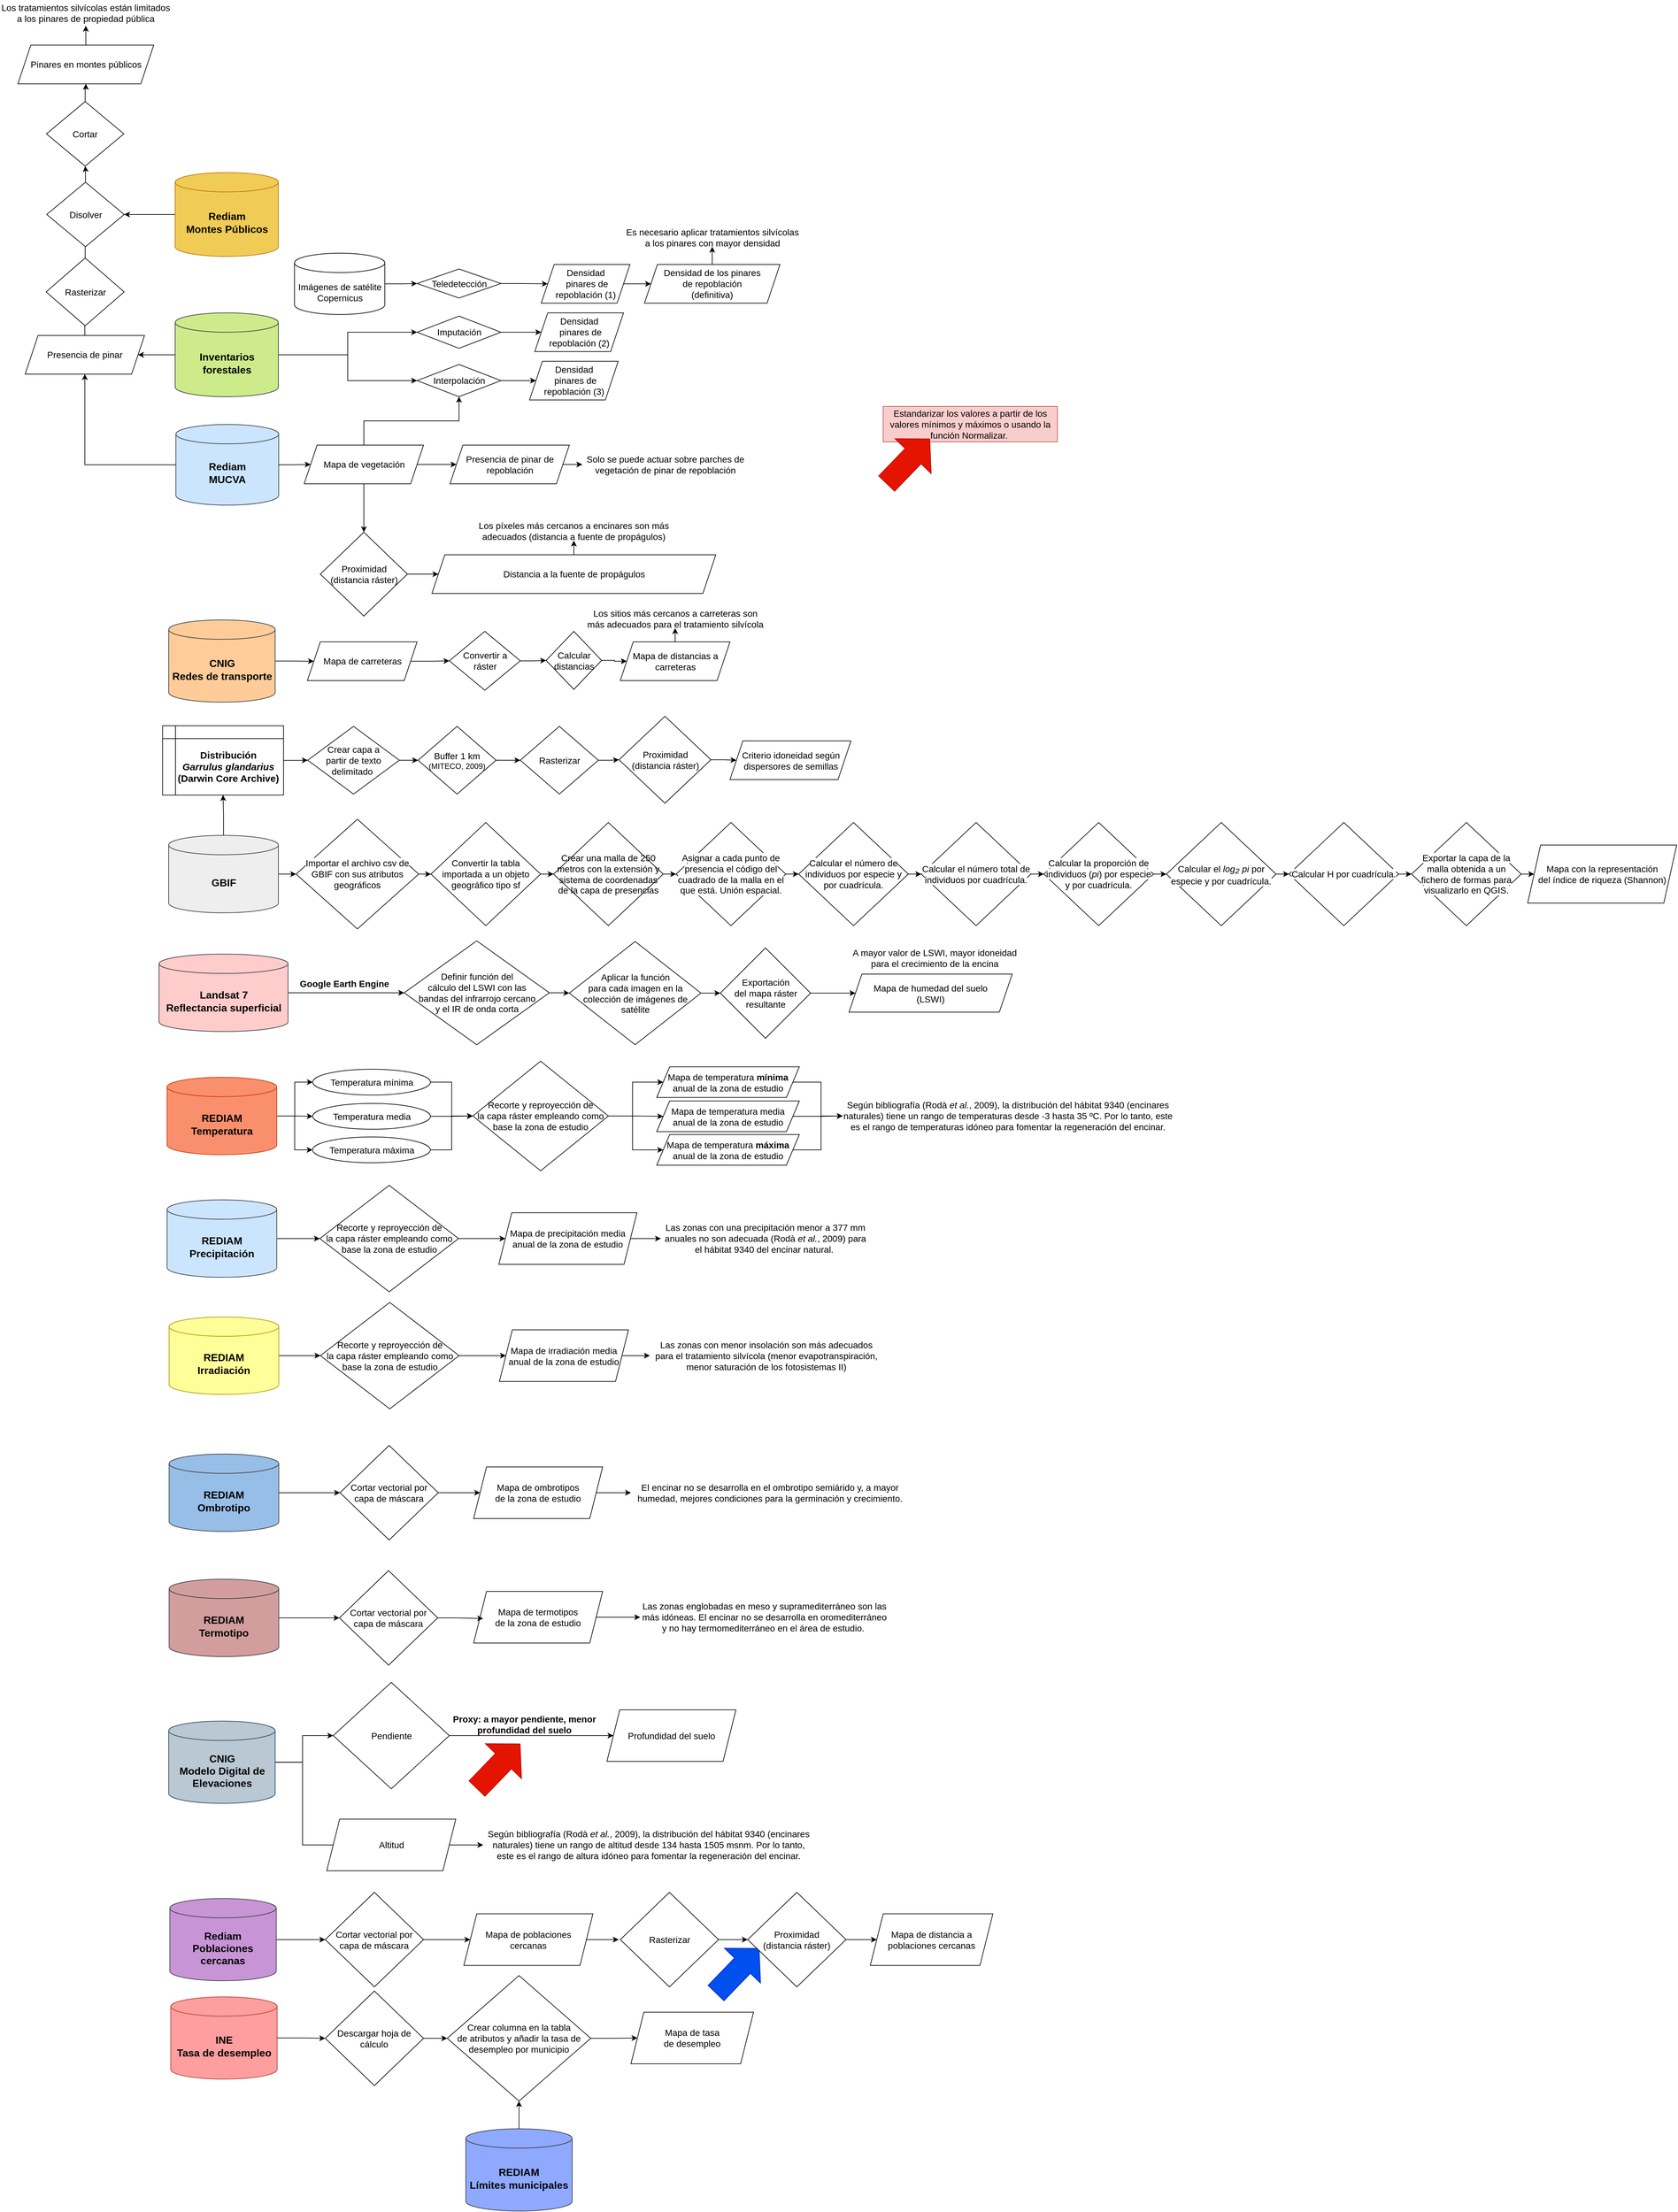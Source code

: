 <mxfile version="24.5.4" type="device">
  <diagram name="Página-1" id="E35-NctK-QVKj6qJqTT_">
    <mxGraphModel dx="3395" dy="3296" grid="1" gridSize="10" guides="1" tooltips="1" connect="1" arrows="1" fold="1" page="1" pageScale="1" pageWidth="827" pageHeight="1169" math="0" shadow="0">
      <root>
        <mxCell id="0" />
        <mxCell id="1" parent="0" />
        <mxCell id="6ymYnt-OKIHyIZnd5Fwz-16" style="edgeStyle=orthogonalEdgeStyle;rounded=0;orthogonalLoop=1;jettySize=auto;html=1;entryX=0;entryY=0.5;entryDx=0;entryDy=0;" parent="1" source="6ymYnt-OKIHyIZnd5Fwz-1" target="6ymYnt-OKIHyIZnd5Fwz-6" edge="1">
          <mxGeometry relative="1" as="geometry" />
        </mxCell>
        <mxCell id="6ymYnt-OKIHyIZnd5Fwz-17" style="edgeStyle=orthogonalEdgeStyle;rounded=0;orthogonalLoop=1;jettySize=auto;html=1;entryX=0;entryY=0.5;entryDx=0;entryDy=0;" parent="1" source="6ymYnt-OKIHyIZnd5Fwz-1" target="6ymYnt-OKIHyIZnd5Fwz-7" edge="1">
          <mxGeometry relative="1" as="geometry" />
        </mxCell>
        <mxCell id="1qBwaosR1_wElR6nRBqv-23" style="edgeStyle=orthogonalEdgeStyle;rounded=0;orthogonalLoop=1;jettySize=auto;html=1;entryX=1;entryY=0.5;entryDx=0;entryDy=0;" parent="1" source="6ymYnt-OKIHyIZnd5Fwz-1" target="1qBwaosR1_wElR6nRBqv-11" edge="1">
          <mxGeometry relative="1" as="geometry" />
        </mxCell>
        <mxCell id="6ymYnt-OKIHyIZnd5Fwz-1" value="&lt;b&gt;&lt;font style=&quot;font-size: 16px;&quot;&gt;Inventarios forestales&lt;/font&gt;&lt;/b&gt;" style="shape=cylinder3;whiteSpace=wrap;html=1;boundedLbl=1;backgroundOutline=1;size=15;fillColor=#cdeb8b;strokeColor=#36393d;" parent="1" vertex="1">
          <mxGeometry x="-647.5" y="-715" width="160" height="130" as="geometry" />
        </mxCell>
        <mxCell id="6ymYnt-OKIHyIZnd5Fwz-20" style="edgeStyle=orthogonalEdgeStyle;rounded=0;orthogonalLoop=1;jettySize=auto;html=1;entryX=0.5;entryY=1;entryDx=0;entryDy=0;" parent="1" source="6ymYnt-OKIHyIZnd5Fwz-2" target="6ymYnt-OKIHyIZnd5Fwz-7" edge="1">
          <mxGeometry relative="1" as="geometry" />
        </mxCell>
        <mxCell id="6ymYnt-OKIHyIZnd5Fwz-21" style="edgeStyle=orthogonalEdgeStyle;rounded=0;orthogonalLoop=1;jettySize=auto;html=1;entryX=0.5;entryY=0;entryDx=0;entryDy=0;" parent="1" source="6ymYnt-OKIHyIZnd5Fwz-2" target="6ymYnt-OKIHyIZnd5Fwz-3" edge="1">
          <mxGeometry relative="1" as="geometry" />
        </mxCell>
        <mxCell id="CzqLKFN_9eyNsbh-GQo_-21" style="edgeStyle=orthogonalEdgeStyle;rounded=0;orthogonalLoop=1;jettySize=auto;html=1;entryX=0;entryY=0.5;entryDx=0;entryDy=0;" parent="1" source="6ymYnt-OKIHyIZnd5Fwz-2" target="CzqLKFN_9eyNsbh-GQo_-20" edge="1">
          <mxGeometry relative="1" as="geometry" />
        </mxCell>
        <mxCell id="6ymYnt-OKIHyIZnd5Fwz-2" value="&lt;font style=&quot;font-size: 14px;&quot;&gt;Mapa de vegetación&lt;/font&gt;" style="shape=parallelogram;perimeter=parallelogramPerimeter;whiteSpace=wrap;html=1;fixedSize=1;" parent="1" vertex="1">
          <mxGeometry x="-447.5" y="-510" width="185" height="60" as="geometry" />
        </mxCell>
        <mxCell id="6ymYnt-OKIHyIZnd5Fwz-22" style="edgeStyle=orthogonalEdgeStyle;rounded=0;orthogonalLoop=1;jettySize=auto;html=1;" parent="1" source="6ymYnt-OKIHyIZnd5Fwz-3" target="6ymYnt-OKIHyIZnd5Fwz-13" edge="1">
          <mxGeometry relative="1" as="geometry" />
        </mxCell>
        <mxCell id="6ymYnt-OKIHyIZnd5Fwz-3" value="&lt;font style=&quot;font-size: 14px;&quot;&gt;Proximidad&lt;br&gt;(distancia ráster)&lt;/font&gt;" style="rhombus;whiteSpace=wrap;html=1;" parent="1" vertex="1">
          <mxGeometry x="-422.5" y="-375" width="135" height="130" as="geometry" />
        </mxCell>
        <mxCell id="6ymYnt-OKIHyIZnd5Fwz-18" style="edgeStyle=orthogonalEdgeStyle;rounded=0;orthogonalLoop=1;jettySize=auto;html=1;entryX=0;entryY=0.5;entryDx=0;entryDy=0;" parent="1" source="6ymYnt-OKIHyIZnd5Fwz-6" target="6ymYnt-OKIHyIZnd5Fwz-8" edge="1">
          <mxGeometry relative="1" as="geometry" />
        </mxCell>
        <mxCell id="6ymYnt-OKIHyIZnd5Fwz-6" value="&lt;font style=&quot;font-size: 14px;&quot;&gt;Imputación&lt;/font&gt;" style="rhombus;whiteSpace=wrap;html=1;" parent="1" vertex="1">
          <mxGeometry x="-272.5" y="-710" width="130" height="50" as="geometry" />
        </mxCell>
        <mxCell id="6ymYnt-OKIHyIZnd5Fwz-19" style="edgeStyle=orthogonalEdgeStyle;rounded=0;orthogonalLoop=1;jettySize=auto;html=1;entryX=0;entryY=0.5;entryDx=0;entryDy=0;" parent="1" source="6ymYnt-OKIHyIZnd5Fwz-7" target="6ymYnt-OKIHyIZnd5Fwz-11" edge="1">
          <mxGeometry relative="1" as="geometry" />
        </mxCell>
        <mxCell id="6ymYnt-OKIHyIZnd5Fwz-7" value="&lt;font style=&quot;font-size: 14px;&quot;&gt;Interpolación&lt;/font&gt;" style="rhombus;whiteSpace=wrap;html=1;" parent="1" vertex="1">
          <mxGeometry x="-272.5" y="-635" width="130" height="50" as="geometry" />
        </mxCell>
        <mxCell id="6ymYnt-OKIHyIZnd5Fwz-8" value="&lt;font style=&quot;font-size: 14px;&quot;&gt;Densidad&lt;/font&gt;&lt;div&gt;&lt;font style=&quot;font-size: 14px;&quot;&gt;&amp;nbsp;pinares de&lt;/font&gt;&lt;/div&gt;&lt;div&gt;&lt;font style=&quot;font-size: 14px;&quot;&gt;repoblación (2)&lt;/font&gt;&lt;/div&gt;" style="shape=parallelogram;perimeter=parallelogramPerimeter;whiteSpace=wrap;html=1;fixedSize=1;" parent="1" vertex="1">
          <mxGeometry x="-90" y="-715" width="137.5" height="60" as="geometry" />
        </mxCell>
        <mxCell id="6ymYnt-OKIHyIZnd5Fwz-11" value="&lt;font style=&quot;font-size: 14px;&quot;&gt;Densidad&lt;/font&gt;&lt;div&gt;&lt;font style=&quot;font-size: 14px;&quot;&gt;&amp;nbsp;pinares de&lt;/font&gt;&lt;/div&gt;&lt;div&gt;&lt;font style=&quot;font-size: 14px;&quot;&gt;repoblación (3)&lt;/font&gt;&lt;/div&gt;" style="shape=parallelogram;perimeter=parallelogramPerimeter;whiteSpace=wrap;html=1;fixedSize=1;" parent="1" vertex="1">
          <mxGeometry x="-98.25" y="-640" width="137.5" height="60" as="geometry" />
        </mxCell>
        <mxCell id="CzqLKFN_9eyNsbh-GQo_-16" style="edgeStyle=orthogonalEdgeStyle;rounded=0;orthogonalLoop=1;jettySize=auto;html=1;entryX=0.5;entryY=1;entryDx=0;entryDy=0;" parent="1" source="6ymYnt-OKIHyIZnd5Fwz-13" target="6ymYnt-OKIHyIZnd5Fwz-14" edge="1">
          <mxGeometry relative="1" as="geometry" />
        </mxCell>
        <mxCell id="6ymYnt-OKIHyIZnd5Fwz-13" value="&lt;div&gt;&lt;font style=&quot;font-size: 14px;&quot;&gt;Distancia a la fuente de propágulos&lt;/font&gt;&lt;/div&gt;" style="shape=parallelogram;perimeter=parallelogramPerimeter;whiteSpace=wrap;html=1;fixedSize=1;" parent="1" vertex="1">
          <mxGeometry x="-249.5" y="-340" width="440" height="60" as="geometry" />
        </mxCell>
        <mxCell id="6ymYnt-OKIHyIZnd5Fwz-14" value="&lt;font style=&quot;font-size: 14px;&quot;&gt;Los píxeles más cercanos a encinares son más adecuados (distancia a fuente de propágulos)&lt;/font&gt;" style="text;html=1;strokeColor=none;fillColor=none;align=center;verticalAlign=middle;whiteSpace=wrap;rounded=0;" parent="1" vertex="1">
          <mxGeometry x="-191.75" y="-392" width="324.5" height="30" as="geometry" />
        </mxCell>
        <mxCell id="6ymYnt-OKIHyIZnd5Fwz-33" style="edgeStyle=orthogonalEdgeStyle;rounded=0;orthogonalLoop=1;jettySize=auto;html=1;entryX=0;entryY=0.5;entryDx=0;entryDy=0;" parent="1" source="6ymYnt-OKIHyIZnd5Fwz-23" target="6ymYnt-OKIHyIZnd5Fwz-32" edge="1">
          <mxGeometry relative="1" as="geometry" />
        </mxCell>
        <mxCell id="6ymYnt-OKIHyIZnd5Fwz-23" value="&lt;font style=&quot;font-size: 14px;&quot;&gt;Mapa de carreteras&lt;/font&gt;" style="shape=parallelogram;perimeter=parallelogramPerimeter;whiteSpace=wrap;html=1;fixedSize=1;" parent="1" vertex="1">
          <mxGeometry x="-442.5" y="-205" width="170" height="60" as="geometry" />
        </mxCell>
        <mxCell id="6ymYnt-OKIHyIZnd5Fwz-30" style="edgeStyle=orthogonalEdgeStyle;rounded=0;orthogonalLoop=1;jettySize=auto;html=1;" parent="1" source="6ymYnt-OKIHyIZnd5Fwz-25" target="6ymYnt-OKIHyIZnd5Fwz-26" edge="1">
          <mxGeometry relative="1" as="geometry" />
        </mxCell>
        <mxCell id="6ymYnt-OKIHyIZnd5Fwz-25" value="&lt;font style=&quot;font-size: 14px;&quot;&gt;Calcular distancias&lt;/font&gt;" style="rhombus;whiteSpace=wrap;html=1;" parent="1" vertex="1">
          <mxGeometry x="-72.5" y="-221.25" width="86" height="90" as="geometry" />
        </mxCell>
        <mxCell id="CzqLKFN_9eyNsbh-GQo_-17" style="edgeStyle=orthogonalEdgeStyle;rounded=0;orthogonalLoop=1;jettySize=auto;html=1;entryX=0.5;entryY=1;entryDx=0;entryDy=0;" parent="1" source="6ymYnt-OKIHyIZnd5Fwz-26" target="6ymYnt-OKIHyIZnd5Fwz-27" edge="1">
          <mxGeometry relative="1" as="geometry" />
        </mxCell>
        <mxCell id="6ymYnt-OKIHyIZnd5Fwz-26" value="&lt;font style=&quot;font-size: 14px;&quot;&gt;Mapa de distancias a carreteras&lt;/font&gt;" style="shape=parallelogram;perimeter=parallelogramPerimeter;whiteSpace=wrap;html=1;fixedSize=1;" parent="1" vertex="1">
          <mxGeometry x="42.5" y="-205" width="170" height="60" as="geometry" />
        </mxCell>
        <mxCell id="6ymYnt-OKIHyIZnd5Fwz-27" value="&lt;font style=&quot;font-size: 14px;&quot;&gt;Los sitios más cercanos a carreteras son más adecuados para el tratamiento silvícola&lt;/font&gt;" style="text;html=1;strokeColor=none;fillColor=none;align=center;verticalAlign=middle;whiteSpace=wrap;rounded=0;" parent="1" vertex="1">
          <mxGeometry x="-12.5" y="-256.25" width="280" height="30" as="geometry" />
        </mxCell>
        <mxCell id="HFXLBY0zuODx8KywWs2K-16" style="edgeStyle=orthogonalEdgeStyle;rounded=0;orthogonalLoop=1;jettySize=auto;html=1;entryX=0;entryY=0.5;entryDx=0;entryDy=0;" parent="1" source="6ymYnt-OKIHyIZnd5Fwz-32" target="6ymYnt-OKIHyIZnd5Fwz-25" edge="1">
          <mxGeometry relative="1" as="geometry" />
        </mxCell>
        <mxCell id="6ymYnt-OKIHyIZnd5Fwz-32" value="&lt;font style=&quot;font-size: 14px;&quot;&gt;Convertir a ráster&lt;/font&gt;" style="rhombus;whiteSpace=wrap;html=1;" parent="1" vertex="1">
          <mxGeometry x="-222.5" y="-221.25" width="110" height="91.25" as="geometry" />
        </mxCell>
        <mxCell id="CzqLKFN_9eyNsbh-GQo_-7" style="edgeStyle=orthogonalEdgeStyle;rounded=0;orthogonalLoop=1;jettySize=auto;html=1;entryX=0;entryY=0.5;entryDx=0;entryDy=0;" parent="1" source="6ymYnt-OKIHyIZnd5Fwz-52" target="CzqLKFN_9eyNsbh-GQo_-1" edge="1">
          <mxGeometry relative="1" as="geometry" />
        </mxCell>
        <mxCell id="6ymYnt-OKIHyIZnd5Fwz-52" value="&lt;font style=&quot;font-size: 16px;&quot;&gt;&lt;b&gt;Landsat 7&lt;br&gt;Reflectancia superficial&lt;/b&gt;&lt;/font&gt;" style="shape=cylinder3;whiteSpace=wrap;html=1;boundedLbl=1;backgroundOutline=1;size=15;fillColor=#ffcccc;strokeColor=#36393d;" parent="1" vertex="1">
          <mxGeometry x="-672.5" y="279" width="200" height="120" as="geometry" />
        </mxCell>
        <mxCell id="6ymYnt-OKIHyIZnd5Fwz-56" value="&lt;font style=&quot;font-size: 14px;&quot;&gt;A mayor valor de LSWI, mayor idoneidad para el crecimiento de la encina&lt;/font&gt;" style="text;html=1;strokeColor=none;fillColor=none;align=center;verticalAlign=middle;whiteSpace=wrap;rounded=0;" parent="1" vertex="1">
          <mxGeometry x="400" y="269.5" width="260" height="30" as="geometry" />
        </mxCell>
        <mxCell id="6ymYnt-OKIHyIZnd5Fwz-58" value="&lt;font style=&quot;font-size: 14px;&quot;&gt;Mapa de humedad del suelo&lt;/font&gt;&lt;div&gt;&lt;font style=&quot;font-size: 14px;&quot;&gt;(LSWI)&lt;/font&gt;&lt;/div&gt;" style="shape=parallelogram;perimeter=parallelogramPerimeter;whiteSpace=wrap;html=1;fixedSize=1;" parent="1" vertex="1">
          <mxGeometry x="397" y="310" width="253" height="59" as="geometry" />
        </mxCell>
        <mxCell id="HFXLBY0zuODx8KywWs2K-14" style="edgeStyle=orthogonalEdgeStyle;rounded=0;orthogonalLoop=1;jettySize=auto;html=1;entryX=0;entryY=0.5;entryDx=0;entryDy=0;" parent="1" source="6ymYnt-OKIHyIZnd5Fwz-62" target="6ymYnt-OKIHyIZnd5Fwz-65" edge="1">
          <mxGeometry relative="1" as="geometry" />
        </mxCell>
        <mxCell id="CzqLKFN_9eyNsbh-GQo_-11" style="edgeStyle=orthogonalEdgeStyle;rounded=0;orthogonalLoop=1;jettySize=auto;html=1;entryX=0.5;entryY=1;entryDx=0;entryDy=0;" parent="1" source="6ymYnt-OKIHyIZnd5Fwz-62" target="FolasR7Gj44QnJgW1C1z-9" edge="1">
          <mxGeometry relative="1" as="geometry" />
        </mxCell>
        <mxCell id="6ymYnt-OKIHyIZnd5Fwz-62" value="&lt;b&gt;&lt;font style=&quot;font-size: 16px;&quot;&gt;GBIF&lt;/font&gt;&lt;/b&gt;" style="shape=cylinder3;whiteSpace=wrap;html=1;boundedLbl=1;backgroundOutline=1;size=15;fillColor=#eeeeee;strokeColor=#36393d;" parent="1" vertex="1">
          <mxGeometry x="-657.5" y="95" width="170" height="120" as="geometry" />
        </mxCell>
        <mxCell id="zE25ennqfASYhB-I0x3o-2" style="edgeStyle=orthogonalEdgeStyle;rounded=0;orthogonalLoop=1;jettySize=auto;html=1;entryX=0;entryY=0.5;entryDx=0;entryDy=0;" parent="1" source="6ymYnt-OKIHyIZnd5Fwz-65" target="zE25ennqfASYhB-I0x3o-1" edge="1">
          <mxGeometry relative="1" as="geometry" />
        </mxCell>
        <mxCell id="6ymYnt-OKIHyIZnd5Fwz-65" value="&lt;span style=&quot;font-family: Helvetica, arial, sans-serif; font-size: 14px; text-align: left; background-color: rgb(255, 255, 255);&quot;&gt;Importar el archivo csv de GBIF con sus atributos geográficos&lt;/span&gt;" style="rhombus;whiteSpace=wrap;html=1;" parent="1" vertex="1">
          <mxGeometry x="-460" y="70" width="190" height="170" as="geometry" />
        </mxCell>
        <mxCell id="8uNOAsqcAC4Zf92Hd2os-5" style="edgeStyle=orthogonalEdgeStyle;rounded=0;orthogonalLoop=1;jettySize=auto;html=1;entryX=0;entryY=0.5;entryDx=0;entryDy=0;" parent="1" source="8uNOAsqcAC4Zf92Hd2os-1" target="8uNOAsqcAC4Zf92Hd2os-3" edge="1">
          <mxGeometry relative="1" as="geometry" />
        </mxCell>
        <mxCell id="8uNOAsqcAC4Zf92Hd2os-1" value="&lt;font style=&quot;font-size: 14px;&quot;&gt;Imágenes de satélite Copernicus&lt;/font&gt;" style="shape=cylinder3;whiteSpace=wrap;html=1;boundedLbl=1;backgroundOutline=1;size=15;" parent="1" vertex="1">
          <mxGeometry x="-462.5" y="-807.5" width="140" height="95" as="geometry" />
        </mxCell>
        <mxCell id="8uNOAsqcAC4Zf92Hd2os-2" style="edgeStyle=orthogonalEdgeStyle;rounded=0;orthogonalLoop=1;jettySize=auto;html=1;entryX=0;entryY=0.5;entryDx=0;entryDy=0;" parent="1" source="8uNOAsqcAC4Zf92Hd2os-3" target="8uNOAsqcAC4Zf92Hd2os-4" edge="1">
          <mxGeometry relative="1" as="geometry" />
        </mxCell>
        <mxCell id="8uNOAsqcAC4Zf92Hd2os-3" value="&lt;font style=&quot;font-size: 14px;&quot;&gt;Teledetección&lt;/font&gt;" style="rhombus;whiteSpace=wrap;html=1;" parent="1" vertex="1">
          <mxGeometry x="-272.5" y="-783" width="130" height="45" as="geometry" />
        </mxCell>
        <mxCell id="1qBwaosR1_wElR6nRBqv-1" style="edgeStyle=orthogonalEdgeStyle;rounded=0;orthogonalLoop=1;jettySize=auto;html=1;entryX=0;entryY=0.5;entryDx=0;entryDy=0;" parent="1" source="8uNOAsqcAC4Zf92Hd2os-4" target="8uNOAsqcAC4Zf92Hd2os-18" edge="1">
          <mxGeometry relative="1" as="geometry" />
        </mxCell>
        <mxCell id="8uNOAsqcAC4Zf92Hd2os-4" value="&lt;font style=&quot;font-size: 14px;&quot;&gt;Densidad&lt;/font&gt;&lt;div&gt;&lt;font style=&quot;font-size: 14px;&quot;&gt;&amp;nbsp;pinares de repoblación (1)&lt;/font&gt;&lt;/div&gt;" style="shape=parallelogram;perimeter=parallelogramPerimeter;whiteSpace=wrap;html=1;fixedSize=1;" parent="1" vertex="1">
          <mxGeometry x="-80" y="-790" width="137.5" height="60" as="geometry" />
        </mxCell>
        <mxCell id="8uNOAsqcAC4Zf92Hd2os-14" value="&lt;font style=&quot;font-size: 14px;&quot;&gt;Estandarizar los valores a partir de los valores mínimos y máximos o usando la función Normalizar.&amp;nbsp;&lt;/font&gt;" style="text;html=1;strokeColor=#b85450;fillColor=#f8cecc;align=center;verticalAlign=middle;whiteSpace=wrap;rounded=0;" parent="1" vertex="1">
          <mxGeometry x="450" y="-570" width="270" height="55" as="geometry" />
        </mxCell>
        <mxCell id="CzqLKFN_9eyNsbh-GQo_-15" style="edgeStyle=orthogonalEdgeStyle;rounded=0;orthogonalLoop=1;jettySize=auto;html=1;" parent="1" source="8uNOAsqcAC4Zf92Hd2os-18" target="CzqLKFN_9eyNsbh-GQo_-13" edge="1">
          <mxGeometry relative="1" as="geometry" />
        </mxCell>
        <mxCell id="8uNOAsqcAC4Zf92Hd2os-18" value="&lt;font style=&quot;font-size: 14px;&quot;&gt;Densidad de los pinares&lt;/font&gt;&lt;div style=&quot;font-size: 14px;&quot;&gt;&lt;font style=&quot;font-size: 14px;&quot;&gt;de repoblación&lt;/font&gt;&lt;div style=&quot;&quot;&gt;&lt;font style=&quot;font-size: 14px;&quot;&gt;(definitiva)&lt;/font&gt;&lt;/div&gt;&lt;/div&gt;" style="shape=parallelogram;perimeter=parallelogramPerimeter;whiteSpace=wrap;html=1;fixedSize=1;" parent="1" vertex="1">
          <mxGeometry x="80" y="-790" width="210" height="60" as="geometry" />
        </mxCell>
        <mxCell id="FolasR7Gj44QnJgW1C1z-1" value="" style="shape=flexArrow;endArrow=classic;html=1;rounded=0;fillColor=#e51400;strokeColor=#B20000;width=34.286;endSize=12.057;endWidth=42.449;" parent="1" edge="1">
          <mxGeometry width="50" height="50" relative="1" as="geometry">
            <mxPoint x="455" y="-450" as="sourcePoint" />
            <mxPoint x="522.5" y="-520" as="targetPoint" />
          </mxGeometry>
        </mxCell>
        <mxCell id="FolasR7Gj44QnJgW1C1z-4" style="edgeStyle=orthogonalEdgeStyle;rounded=0;orthogonalLoop=1;jettySize=auto;html=1;entryX=0;entryY=0.5;entryDx=0;entryDy=0;" parent="1" source="FolasR7Gj44QnJgW1C1z-3" target="6ymYnt-OKIHyIZnd5Fwz-23" edge="1">
          <mxGeometry relative="1" as="geometry" />
        </mxCell>
        <mxCell id="FolasR7Gj44QnJgW1C1z-3" value="&lt;font style=&quot;font-size: 16px;&quot;&gt;&lt;b&gt;CNIG&lt;/b&gt;&lt;/font&gt;&lt;div style=&quot;font-size: 16px;&quot;&gt;&lt;font style=&quot;font-size: 16px;&quot;&gt;&lt;b&gt;Redes de transporte&lt;/b&gt;&lt;/font&gt;&lt;/div&gt;" style="shape=cylinder3;whiteSpace=wrap;html=1;boundedLbl=1;backgroundOutline=1;size=15;fillColor=#ffcc99;strokeColor=#36393d;" parent="1" vertex="1">
          <mxGeometry x="-657.5" y="-239" width="165" height="127.5" as="geometry" />
        </mxCell>
        <mxCell id="FolasR7Gj44QnJgW1C1z-6" style="edgeStyle=orthogonalEdgeStyle;rounded=0;orthogonalLoop=1;jettySize=auto;html=1;entryX=0;entryY=0.5;entryDx=0;entryDy=0;" parent="1" source="FolasR7Gj44QnJgW1C1z-5" target="6ymYnt-OKIHyIZnd5Fwz-2" edge="1">
          <mxGeometry relative="1" as="geometry" />
        </mxCell>
        <mxCell id="AA8ypZO3pAIu8p7sYos1-21" style="edgeStyle=orthogonalEdgeStyle;rounded=0;orthogonalLoop=1;jettySize=auto;html=1;entryX=0.5;entryY=1;entryDx=0;entryDy=0;" edge="1" parent="1" source="FolasR7Gj44QnJgW1C1z-5" target="1qBwaosR1_wElR6nRBqv-11">
          <mxGeometry relative="1" as="geometry" />
        </mxCell>
        <mxCell id="FolasR7Gj44QnJgW1C1z-5" value="&lt;font style=&quot;font-size: 16px;&quot;&gt;&lt;b&gt;Rediam&lt;/b&gt;&lt;/font&gt;&lt;div style=&quot;font-size: 16px;&quot;&gt;&lt;font style=&quot;font-size: 16px;&quot;&gt;&lt;b&gt;MUCVA&lt;/b&gt;&lt;/font&gt;&lt;/div&gt;" style="shape=cylinder3;whiteSpace=wrap;html=1;boundedLbl=1;backgroundOutline=1;size=15;fillColor=#cce5ff;strokeColor=#36393d;" parent="1" vertex="1">
          <mxGeometry x="-646.37" y="-542" width="159.37" height="125" as="geometry" />
        </mxCell>
        <mxCell id="FolasR7Gj44QnJgW1C1z-10" style="edgeStyle=orthogonalEdgeStyle;rounded=0;orthogonalLoop=1;jettySize=auto;html=1;" parent="1" target="FolasR7Gj44QnJgW1C1z-9" edge="1">
          <mxGeometry relative="1" as="geometry">
            <mxPoint x="-573.286" y="40" as="sourcePoint" />
          </mxGeometry>
        </mxCell>
        <mxCell id="FolasR7Gj44QnJgW1C1z-18" style="edgeStyle=orthogonalEdgeStyle;rounded=0;orthogonalLoop=1;jettySize=auto;html=1;" parent="1" source="FolasR7Gj44QnJgW1C1z-9" target="FolasR7Gj44QnJgW1C1z-11" edge="1">
          <mxGeometry relative="1" as="geometry">
            <mxPoint x="-447" y="-22.5" as="targetPoint" />
          </mxGeometry>
        </mxCell>
        <mxCell id="FolasR7Gj44QnJgW1C1z-9" value="&lt;b style=&quot;font-size: 15px;&quot;&gt;&lt;font style=&quot;font-size: 15px;&quot;&gt;Distribución&lt;/font&gt;&lt;/b&gt;&lt;div style=&quot;font-size: 15px;&quot;&gt;&lt;i style=&quot;&quot;&gt;&lt;b&gt;&lt;font style=&quot;font-size: 15px;&quot;&gt;Garrulus glandarius&lt;/font&gt;&lt;/b&gt;&lt;/i&gt;&lt;div style=&quot;&quot;&gt;&lt;b style=&quot;&quot;&gt;&lt;font style=&quot;font-size: 15px;&quot;&gt;(Darwin Core Archive)&lt;/font&gt;&lt;/b&gt;&lt;/div&gt;&lt;/div&gt;" style="shape=internalStorage;whiteSpace=wrap;html=1;backgroundOutline=1;verticalAlign=middle;align=center;spacingRight=0;spacingLeft=16;spacingTop=18;" parent="1" vertex="1">
          <mxGeometry x="-667" y="-75" width="187.5" height="107.5" as="geometry" />
        </mxCell>
        <mxCell id="FolasR7Gj44QnJgW1C1z-14" style="edgeStyle=orthogonalEdgeStyle;rounded=0;orthogonalLoop=1;jettySize=auto;html=1;entryX=0;entryY=0.5;entryDx=0;entryDy=0;" parent="1" source="FolasR7Gj44QnJgW1C1z-11" target="FolasR7Gj44QnJgW1C1z-13" edge="1">
          <mxGeometry relative="1" as="geometry" />
        </mxCell>
        <mxCell id="FolasR7Gj44QnJgW1C1z-11" value="&lt;font style=&quot;font-size: 14px;&quot;&gt;Crear capa a&lt;/font&gt;&lt;div style=&quot;font-size: 14px;&quot;&gt;&lt;font style=&quot;font-size: 14px;&quot;&gt;partir de texto delimitado&amp;nbsp;&lt;/font&gt;&lt;/div&gt;" style="rhombus;whiteSpace=wrap;html=1;" parent="1" vertex="1">
          <mxGeometry x="-442" y="-74" width="142" height="105" as="geometry" />
        </mxCell>
        <mxCell id="1qBwaosR1_wElR6nRBqv-4" style="edgeStyle=orthogonalEdgeStyle;rounded=0;orthogonalLoop=1;jettySize=auto;html=1;entryX=0;entryY=0.5;entryDx=0;entryDy=0;" parent="1" source="FolasR7Gj44QnJgW1C1z-13" target="1qBwaosR1_wElR6nRBqv-3" edge="1">
          <mxGeometry relative="1" as="geometry" />
        </mxCell>
        <mxCell id="FolasR7Gj44QnJgW1C1z-13" value="&lt;font style=&quot;&quot;&gt;&lt;font style=&quot;font-size: 14px;&quot;&gt;Buffer 1 km&lt;/font&gt;&lt;font style=&quot;font-size: 14px;&quot;&gt; &lt;/font&gt;&lt;font style=&quot;font-size: 12px;&quot;&gt;(MITECO, 2009)&lt;/font&gt;&lt;/font&gt;" style="rhombus;whiteSpace=wrap;html=1;" parent="1" vertex="1">
          <mxGeometry x="-271" y="-74" width="121" height="105" as="geometry" />
        </mxCell>
        <mxCell id="FolasR7Gj44QnJgW1C1z-15" value="&lt;font style=&quot;font-size: 14px;&quot;&gt;Criterio idoneidad según dispersores de semillas&lt;/font&gt;" style="shape=parallelogram;perimeter=parallelogramPerimeter;whiteSpace=wrap;html=1;fixedSize=1;" parent="1" vertex="1">
          <mxGeometry x="212.5" y="-51.5" width="187.5" height="60" as="geometry" />
        </mxCell>
        <mxCell id="1qBwaosR1_wElR6nRBqv-64" style="edgeStyle=orthogonalEdgeStyle;rounded=0;orthogonalLoop=1;jettySize=auto;html=1;entryX=0;entryY=0.5;entryDx=0;entryDy=0;" parent="1" source="xoff0rQmzDAOq9qUsHs6-2" target="1qBwaosR1_wElR6nRBqv-62" edge="1">
          <mxGeometry relative="1" as="geometry" />
        </mxCell>
        <mxCell id="1qBwaosR1_wElR6nRBqv-65" style="edgeStyle=orthogonalEdgeStyle;rounded=0;orthogonalLoop=1;jettySize=auto;html=1;entryX=0;entryY=0.5;entryDx=0;entryDy=0;" parent="1" source="xoff0rQmzDAOq9qUsHs6-2" target="1qBwaosR1_wElR6nRBqv-61" edge="1">
          <mxGeometry relative="1" as="geometry" />
        </mxCell>
        <mxCell id="1qBwaosR1_wElR6nRBqv-66" style="edgeStyle=orthogonalEdgeStyle;rounded=0;orthogonalLoop=1;jettySize=auto;html=1;" parent="1" source="xoff0rQmzDAOq9qUsHs6-2" target="1qBwaosR1_wElR6nRBqv-63" edge="1">
          <mxGeometry relative="1" as="geometry" />
        </mxCell>
        <mxCell id="xoff0rQmzDAOq9qUsHs6-2" value="&lt;div style=&quot;font-size: 16px;&quot;&gt;&lt;font style=&quot;font-size: 16px;&quot;&gt;&lt;b&gt;REDIAM&lt;/b&gt;&lt;/font&gt;&lt;/div&gt;&lt;div style=&quot;font-size: 16px;&quot;&gt;&lt;font style=&quot;font-size: 16px;&quot;&gt;&lt;b&gt;Temperatura&lt;/b&gt;&lt;/font&gt;&lt;/div&gt;" style="shape=cylinder3;whiteSpace=wrap;html=1;boundedLbl=1;backgroundOutline=1;size=15;fillColor=#FA8F6E;strokeColor=#C73500;fontColor=#000000;" parent="1" vertex="1">
          <mxGeometry x="-660" y="470" width="170" height="120" as="geometry" />
        </mxCell>
        <mxCell id="HFXLBY0zuODx8KywWs2K-4" value="" style="edgeStyle=orthogonalEdgeStyle;rounded=0;orthogonalLoop=1;jettySize=auto;html=1;entryX=0;entryY=0.5;entryDx=0;entryDy=0;" parent="1" source="xoff0rQmzDAOq9qUsHs6-3" target="HFXLBY0zuODx8KywWs2K-7" edge="1">
          <mxGeometry relative="1" as="geometry">
            <mxPoint x="-440" y="720" as="targetPoint" />
          </mxGeometry>
        </mxCell>
        <mxCell id="xoff0rQmzDAOq9qUsHs6-3" value="&lt;div style=&quot;font-size: 16px;&quot;&gt;&lt;font style=&quot;font-size: 16px;&quot;&gt;&lt;b&gt;REDIAM&lt;/b&gt;&lt;/font&gt;&lt;/div&gt;&lt;div style=&quot;font-size: 16px;&quot;&gt;&lt;font style=&quot;font-size: 16px;&quot;&gt;&lt;b&gt;Precipitación&lt;/b&gt;&lt;/font&gt;&lt;/div&gt;" style="shape=cylinder3;whiteSpace=wrap;html=1;boundedLbl=1;backgroundOutline=1;size=15;fillColor=#cce5ff;strokeColor=#36393d;" parent="1" vertex="1">
          <mxGeometry x="-660" y="660" width="170" height="120" as="geometry" />
        </mxCell>
        <mxCell id="HFXLBY0zuODx8KywWs2K-12" style="edgeStyle=orthogonalEdgeStyle;rounded=0;orthogonalLoop=1;jettySize=auto;html=1;entryX=0;entryY=0.5;entryDx=0;entryDy=0;" parent="1" source="HFXLBY0zuODx8KywWs2K-5" target="HFXLBY0zuODx8KywWs2K-9" edge="1">
          <mxGeometry relative="1" as="geometry" />
        </mxCell>
        <mxCell id="1qBwaosR1_wElR6nRBqv-75" style="edgeStyle=orthogonalEdgeStyle;rounded=0;orthogonalLoop=1;jettySize=auto;html=1;" parent="1" source="HFXLBY0zuODx8KywWs2K-5" target="1qBwaosR1_wElR6nRBqv-70" edge="1">
          <mxGeometry relative="1" as="geometry" />
        </mxCell>
        <mxCell id="1qBwaosR1_wElR6nRBqv-76" style="edgeStyle=orthogonalEdgeStyle;rounded=0;orthogonalLoop=1;jettySize=auto;html=1;entryX=0;entryY=0.5;entryDx=0;entryDy=0;" parent="1" source="HFXLBY0zuODx8KywWs2K-5" target="1qBwaosR1_wElR6nRBqv-71" edge="1">
          <mxGeometry relative="1" as="geometry" />
        </mxCell>
        <mxCell id="HFXLBY0zuODx8KywWs2K-5" value="&lt;font style=&quot;font-size: 14px;&quot;&gt;Recorte y reproyección de&lt;/font&gt;&lt;div&gt;&lt;font style=&quot;font-size: 14px;&quot;&gt;la capa ráster empleando como base la zona de estudio&lt;/font&gt;&lt;/div&gt;" style="rhombus;whiteSpace=wrap;html=1;" parent="1" vertex="1">
          <mxGeometry x="-186" y="445" width="210" height="170" as="geometry" />
        </mxCell>
        <mxCell id="HFXLBY0zuODx8KywWs2K-11" style="edgeStyle=orthogonalEdgeStyle;rounded=0;orthogonalLoop=1;jettySize=auto;html=1;entryX=0;entryY=0.5;entryDx=0;entryDy=0;" parent="1" source="HFXLBY0zuODx8KywWs2K-7" target="HFXLBY0zuODx8KywWs2K-10" edge="1">
          <mxGeometry relative="1" as="geometry" />
        </mxCell>
        <mxCell id="HFXLBY0zuODx8KywWs2K-7" value="&lt;font style=&quot;font-size: 14px;&quot;&gt;Recorte y reproyección&amp;nbsp;de&lt;/font&gt;&lt;div&gt;&lt;font style=&quot;font-size: 14px;&quot;&gt;la capa ráster empleando como base la zona de estudio&lt;/font&gt;&lt;/div&gt;" style="rhombus;whiteSpace=wrap;html=1;" parent="1" vertex="1">
          <mxGeometry x="-423.25" y="637.5" width="215" height="165" as="geometry" />
        </mxCell>
        <mxCell id="1qBwaosR1_wElR6nRBqv-72" style="edgeStyle=orthogonalEdgeStyle;rounded=0;orthogonalLoop=1;jettySize=auto;html=1;" parent="1" source="HFXLBY0zuODx8KywWs2K-9" target="1qBwaosR1_wElR6nRBqv-60" edge="1">
          <mxGeometry relative="1" as="geometry" />
        </mxCell>
        <mxCell id="HFXLBY0zuODx8KywWs2K-9" value="&lt;font style=&quot;font-size: 14px;&quot;&gt;Mapa de temperatura &lt;b&gt;mínima&lt;/b&gt; anual de la zona de estudio&lt;/font&gt;" style="shape=parallelogram;perimeter=parallelogramPerimeter;whiteSpace=wrap;html=1;fixedSize=1;" parent="1" vertex="1">
          <mxGeometry x="99" y="453.75" width="221" height="47.5" as="geometry" />
        </mxCell>
        <mxCell id="AA8ypZO3pAIu8p7sYos1-28" style="edgeStyle=orthogonalEdgeStyle;rounded=0;orthogonalLoop=1;jettySize=auto;html=1;entryX=0;entryY=0.5;entryDx=0;entryDy=0;" edge="1" parent="1" source="HFXLBY0zuODx8KywWs2K-10" target="AA8ypZO3pAIu8p7sYos1-29">
          <mxGeometry relative="1" as="geometry">
            <mxPoint x="110" y="720" as="targetPoint" />
          </mxGeometry>
        </mxCell>
        <mxCell id="HFXLBY0zuODx8KywWs2K-10" value="&lt;font style=&quot;font-size: 14px;&quot;&gt;Mapa de precipitación media anual de la zona de estudio&lt;/font&gt;" style="shape=parallelogram;perimeter=parallelogramPerimeter;whiteSpace=wrap;html=1;fixedSize=1;" parent="1" vertex="1">
          <mxGeometry x="-145.75" y="680" width="214" height="80" as="geometry" />
        </mxCell>
        <mxCell id="zE25ennqfASYhB-I0x3o-4" value="" style="edgeStyle=orthogonalEdgeStyle;rounded=0;orthogonalLoop=1;jettySize=auto;html=1;" parent="1" source="zE25ennqfASYhB-I0x3o-1" target="zE25ennqfASYhB-I0x3o-3" edge="1">
          <mxGeometry relative="1" as="geometry" />
        </mxCell>
        <mxCell id="zE25ennqfASYhB-I0x3o-1" value="&lt;span style=&quot;font-family: Helvetica, arial, sans-serif; font-size: 14px; text-align: left; background-color: rgb(255, 255, 255);&quot;&gt;Convertir la tabla importada a un objeto geográfico tipo sf&lt;/span&gt;" style="rhombus;whiteSpace=wrap;html=1;" parent="1" vertex="1">
          <mxGeometry x="-251" y="75" width="170" height="160" as="geometry" />
        </mxCell>
        <mxCell id="zE25ennqfASYhB-I0x3o-6" value="" style="edgeStyle=orthogonalEdgeStyle;rounded=0;orthogonalLoop=1;jettySize=auto;html=1;" parent="1" source="zE25ennqfASYhB-I0x3o-3" target="zE25ennqfASYhB-I0x3o-5" edge="1">
          <mxGeometry relative="1" as="geometry" />
        </mxCell>
        <mxCell id="zE25ennqfASYhB-I0x3o-3" value="&lt;div style=&quot;&quot;&gt;&lt;font face=&quot;Helvetica, arial, sans-serif&quot;&gt;&lt;span style=&quot;font-size: 14px;&quot;&gt;Crear una malla de 250 metros con la extensión y sistema de coordenadas de la capa de presencias&lt;/span&gt;&lt;/font&gt;&lt;/div&gt;" style="rhombus;whiteSpace=wrap;html=1;align=center;" parent="1" vertex="1">
          <mxGeometry x="-61" y="75" width="170" height="160" as="geometry" />
        </mxCell>
        <mxCell id="zE25ennqfASYhB-I0x3o-8" value="" style="edgeStyle=orthogonalEdgeStyle;rounded=0;orthogonalLoop=1;jettySize=auto;html=1;" parent="1" source="zE25ennqfASYhB-I0x3o-5" target="zE25ennqfASYhB-I0x3o-7" edge="1">
          <mxGeometry relative="1" as="geometry" />
        </mxCell>
        <mxCell id="zE25ennqfASYhB-I0x3o-5" value="&lt;div style=&quot;&quot;&gt;&lt;div style=&quot;&quot;&gt;&lt;span style=&quot;font-family: Helvetica, arial, sans-serif; font-size: 14px; background-color: rgb(255, 255, 255);&quot;&gt;Asignar a cada punto de presencia el código del cuadrado de la malla en el que está. Unión espacial.&lt;/span&gt;&lt;font face=&quot;Helvetica, arial, sans-serif&quot;&gt;&lt;span style=&quot;font-size: 14px;&quot;&gt;&lt;br&gt;&lt;/span&gt;&lt;/font&gt;&lt;/div&gt;&lt;/div&gt;" style="rhombus;whiteSpace=wrap;html=1;align=center;" parent="1" vertex="1">
          <mxGeometry x="129" y="75" width="170" height="160" as="geometry" />
        </mxCell>
        <mxCell id="zE25ennqfASYhB-I0x3o-10" value="" style="edgeStyle=orthogonalEdgeStyle;rounded=0;orthogonalLoop=1;jettySize=auto;html=1;" parent="1" source="zE25ennqfASYhB-I0x3o-7" target="zE25ennqfASYhB-I0x3o-9" edge="1">
          <mxGeometry relative="1" as="geometry" />
        </mxCell>
        <mxCell id="zE25ennqfASYhB-I0x3o-7" value="&lt;div style=&quot;&quot;&gt;&lt;div style=&quot;&quot;&gt;&lt;span style=&quot;font-family: Helvetica, arial, sans-serif; font-size: 14px; text-align: left; background-color: rgb(255, 255, 255);&quot;&gt;Calcular el número de individuos por especie y por cuadrícula.&lt;/span&gt;&lt;font face=&quot;Helvetica, arial, sans-serif&quot;&gt;&lt;span style=&quot;font-size: 14px;&quot;&gt;&lt;br&gt;&lt;/span&gt;&lt;/font&gt;&lt;/div&gt;&lt;/div&gt;" style="rhombus;whiteSpace=wrap;html=1;align=center;" parent="1" vertex="1">
          <mxGeometry x="319" y="75" width="170" height="160" as="geometry" />
        </mxCell>
        <mxCell id="zE25ennqfASYhB-I0x3o-119" style="edgeStyle=orthogonalEdgeStyle;rounded=0;orthogonalLoop=1;jettySize=auto;html=1;entryX=0;entryY=0.5;entryDx=0;entryDy=0;" parent="1" source="zE25ennqfASYhB-I0x3o-9" target="zE25ennqfASYhB-I0x3o-11" edge="1">
          <mxGeometry relative="1" as="geometry" />
        </mxCell>
        <mxCell id="zE25ennqfASYhB-I0x3o-9" value="&lt;div style=&quot;&quot;&gt;&lt;div style=&quot;&quot;&gt;&lt;span style=&quot;font-family: Helvetica, arial, sans-serif; font-size: 14px; text-align: left; background-color: rgb(255, 255, 255);&quot;&gt;Calcular el número total de individuos por cuadrícula.&lt;/span&gt;&lt;font face=&quot;Helvetica, arial, sans-serif&quot;&gt;&lt;span style=&quot;font-size: 14px;&quot;&gt;&lt;br&gt;&lt;/span&gt;&lt;/font&gt;&lt;/div&gt;&lt;/div&gt;" style="rhombus;whiteSpace=wrap;html=1;align=center;" parent="1" vertex="1">
          <mxGeometry x="509" y="75" width="170" height="160" as="geometry" />
        </mxCell>
        <mxCell id="zE25ennqfASYhB-I0x3o-121" value="" style="edgeStyle=orthogonalEdgeStyle;rounded=0;orthogonalLoop=1;jettySize=auto;html=1;" parent="1" source="zE25ennqfASYhB-I0x3o-11" target="zE25ennqfASYhB-I0x3o-120" edge="1">
          <mxGeometry relative="1" as="geometry" />
        </mxCell>
        <mxCell id="zE25ennqfASYhB-I0x3o-11" value="&lt;div style=&quot;&quot;&gt;&lt;div style=&quot;&quot;&gt;&lt;span style=&quot;font-family: Helvetica, arial, sans-serif; font-size: 14px; text-align: left; background-color: rgb(255, 255, 255);&quot;&gt;Calcular la proporción de individuos (&lt;/span&gt;&lt;em style=&quot;-webkit-print-color-adjust: exact; margin-top: 0px; font-family: Helvetica, arial, sans-serif; font-size: 14px; text-align: left; background-color: rgb(255, 255, 255);&quot;&gt;pi&lt;/em&gt;&lt;span style=&quot;font-family: Helvetica, arial, sans-serif; font-size: 14px; text-align: left; background-color: rgb(255, 255, 255);&quot;&gt;) por especie y por cuadrícula.&lt;/span&gt;&lt;font face=&quot;Helvetica, arial, sans-serif&quot;&gt;&lt;span style=&quot;font-size: 14px;&quot;&gt;&lt;br&gt;&lt;/span&gt;&lt;/font&gt;&lt;/div&gt;&lt;/div&gt;" style="rhombus;whiteSpace=wrap;html=1;align=center;" parent="1" vertex="1">
          <mxGeometry x="699" y="75" width="170" height="160" as="geometry" />
        </mxCell>
        <mxCell id="zE25ennqfASYhB-I0x3o-123" value="" style="edgeStyle=orthogonalEdgeStyle;rounded=0;orthogonalLoop=1;jettySize=auto;html=1;" parent="1" source="zE25ennqfASYhB-I0x3o-120" target="zE25ennqfASYhB-I0x3o-122" edge="1">
          <mxGeometry relative="1" as="geometry" />
        </mxCell>
        <mxCell id="zE25ennqfASYhB-I0x3o-120" value="&lt;div style=&quot;&quot;&gt;&lt;div style=&quot;&quot;&gt;&lt;span style=&quot;font-family: Helvetica, arial, sans-serif; font-size: 14px; text-align: left; background-color: rgb(255, 255, 255);&quot;&gt;Calcular el&amp;nbsp;&lt;/span&gt;&lt;em style=&quot;-webkit-print-color-adjust: exact; margin-top: 0px; font-family: Helvetica, arial, sans-serif; font-size: 14px; text-align: left; background-color: rgb(255, 255, 255);&quot;&gt;log&lt;/em&gt;&lt;em style=&quot;-webkit-print-color-adjust: exact; margin-top: 0px; font-family: Helvetica, arial, sans-serif; text-align: left; background-color: rgb(255, 255, 255);&quot;&gt;&lt;font style=&quot;font-size: 18px;&quot;&gt;₂&lt;/font&gt;&lt;/em&gt;&lt;em style=&quot;-webkit-print-color-adjust: exact; margin-top: 0px; font-family: Helvetica, arial, sans-serif; font-size: 14px; text-align: left; background-color: rgb(255, 255, 255);&quot;&gt; pi&lt;/em&gt;&lt;span style=&quot;font-family: Helvetica, arial, sans-serif; font-size: 14px; text-align: left; background-color: rgb(255, 255, 255);&quot;&gt;&amp;nbsp;por especie y por cuadrícula.&lt;/span&gt;&lt;font face=&quot;Helvetica, arial, sans-serif&quot;&gt;&lt;span style=&quot;font-size: 14px;&quot;&gt;&lt;br&gt;&lt;/span&gt;&lt;/font&gt;&lt;/div&gt;&lt;/div&gt;" style="rhombus;whiteSpace=wrap;html=1;align=center;" parent="1" vertex="1">
          <mxGeometry x="889" y="75" width="170" height="160" as="geometry" />
        </mxCell>
        <mxCell id="zE25ennqfASYhB-I0x3o-125" value="" style="edgeStyle=orthogonalEdgeStyle;rounded=0;orthogonalLoop=1;jettySize=auto;html=1;" parent="1" source="zE25ennqfASYhB-I0x3o-122" target="zE25ennqfASYhB-I0x3o-124" edge="1">
          <mxGeometry relative="1" as="geometry" />
        </mxCell>
        <mxCell id="zE25ennqfASYhB-I0x3o-122" value="&lt;div style=&quot;&quot;&gt;&lt;div style=&quot;&quot;&gt;&lt;span style=&quot;font-family: Helvetica, arial, sans-serif; font-size: 14px; text-align: left; background-color: rgb(255, 255, 255);&quot;&gt;Calcular H por cuadrícula.&lt;/span&gt;&lt;font face=&quot;Helvetica, arial, sans-serif&quot;&gt;&lt;span style=&quot;font-size: 14px;&quot;&gt;&lt;br&gt;&lt;/span&gt;&lt;/font&gt;&lt;/div&gt;&lt;/div&gt;" style="rhombus;whiteSpace=wrap;html=1;align=center;" parent="1" vertex="1">
          <mxGeometry x="1079" y="75" width="170" height="160" as="geometry" />
        </mxCell>
        <mxCell id="CzqLKFN_9eyNsbh-GQo_-9" style="edgeStyle=orthogonalEdgeStyle;rounded=0;orthogonalLoop=1;jettySize=auto;html=1;entryX=0;entryY=0.5;entryDx=0;entryDy=0;" parent="1" source="zE25ennqfASYhB-I0x3o-124" target="zE25ennqfASYhB-I0x3o-126" edge="1">
          <mxGeometry relative="1" as="geometry" />
        </mxCell>
        <mxCell id="zE25ennqfASYhB-I0x3o-124" value="&lt;div style=&quot;&quot;&gt;&lt;div style=&quot;&quot;&gt;&lt;span style=&quot;font-family: Helvetica, arial, sans-serif; font-size: 14px; text-align: left; background-color: rgb(255, 255, 255);&quot;&gt;Exportar la capa de la malla obtenida a un fichero de formas para visualizarlo en QGIS.&lt;/span&gt;&lt;font face=&quot;Helvetica, arial, sans-serif&quot;&gt;&lt;span style=&quot;font-size: 14px;&quot;&gt;&lt;br&gt;&lt;/span&gt;&lt;/font&gt;&lt;/div&gt;&lt;/div&gt;" style="rhombus;whiteSpace=wrap;html=1;align=center;" parent="1" vertex="1">
          <mxGeometry x="1269" y="75" width="170" height="160" as="geometry" />
        </mxCell>
        <mxCell id="zE25ennqfASYhB-I0x3o-126" value="&lt;font style=&quot;font-size: 14px;&quot;&gt;Mapa con la representación&lt;/font&gt;&lt;div&gt;&lt;font style=&quot;font-size: 14px;&quot;&gt;del índice de riqueza (Shannon)&lt;/font&gt;&lt;/div&gt;" style="shape=parallelogram;perimeter=parallelogramPerimeter;whiteSpace=wrap;html=1;fixedSize=1;" parent="1" vertex="1">
          <mxGeometry x="1449" y="110" width="231" height="90" as="geometry" />
        </mxCell>
        <mxCell id="CzqLKFN_9eyNsbh-GQo_-5" style="edgeStyle=orthogonalEdgeStyle;rounded=0;orthogonalLoop=1;jettySize=auto;html=1;entryX=0;entryY=0.5;entryDx=0;entryDy=0;" parent="1" source="CzqLKFN_9eyNsbh-GQo_-1" target="CzqLKFN_9eyNsbh-GQo_-2" edge="1">
          <mxGeometry relative="1" as="geometry" />
        </mxCell>
        <mxCell id="CzqLKFN_9eyNsbh-GQo_-1" value="&lt;font style=&quot;font-size: 14px;&quot;&gt;Definir función del&lt;/font&gt;&lt;div&gt;&lt;font style=&quot;font-size: 14px;&quot;&gt;cálculo&amp;nbsp;&lt;/font&gt;&lt;span style=&quot;font-size: 14px; background-color: initial;&quot;&gt;del LSWI con las&lt;/span&gt;&lt;/div&gt;&lt;div&gt;&lt;span style=&quot;font-size: 14px; background-color: initial;&quot;&gt;bandas del infrarrojo cercano&lt;/span&gt;&lt;/div&gt;&lt;div&gt;&lt;span style=&quot;font-size: 14px; background-color: initial;&quot;&gt;y el IR de onda corta&lt;/span&gt;&lt;/div&gt;" style="rhombus;whiteSpace=wrap;html=1;" parent="1" vertex="1">
          <mxGeometry x="-292.5" y="258.5" width="225" height="161" as="geometry" />
        </mxCell>
        <mxCell id="CzqLKFN_9eyNsbh-GQo_-6" style="edgeStyle=orthogonalEdgeStyle;rounded=0;orthogonalLoop=1;jettySize=auto;html=1;entryX=0;entryY=0.5;entryDx=0;entryDy=0;" parent="1" source="CzqLKFN_9eyNsbh-GQo_-2" target="CzqLKFN_9eyNsbh-GQo_-4" edge="1">
          <mxGeometry relative="1" as="geometry" />
        </mxCell>
        <mxCell id="CzqLKFN_9eyNsbh-GQo_-2" value="&lt;span style=&quot;font-size: 14px;&quot;&gt;Aplicar la función&lt;/span&gt;&lt;br&gt;&lt;div&gt;&lt;font style=&quot;font-size: 14px;&quot;&gt;para cada imagen en la colección de imágenes de satélite&lt;/font&gt;&lt;/div&gt;" style="rhombus;whiteSpace=wrap;html=1;" parent="1" vertex="1">
          <mxGeometry x="-36.5" y="259.5" width="204" height="160" as="geometry" />
        </mxCell>
        <mxCell id="AA8ypZO3pAIu8p7sYos1-20" style="edgeStyle=orthogonalEdgeStyle;rounded=0;orthogonalLoop=1;jettySize=auto;html=1;entryX=0;entryY=0.5;entryDx=0;entryDy=0;" edge="1" parent="1" source="CzqLKFN_9eyNsbh-GQo_-4" target="6ymYnt-OKIHyIZnd5Fwz-58">
          <mxGeometry relative="1" as="geometry" />
        </mxCell>
        <mxCell id="CzqLKFN_9eyNsbh-GQo_-4" value="&lt;span style=&quot;font-size: 14px;&quot;&gt;Exportación&lt;/span&gt;&lt;div&gt;&lt;span style=&quot;font-size: 14px;&quot;&gt;del&amp;nbsp;&lt;/span&gt;&lt;span style=&quot;font-size: 14px; background-color: initial;&quot;&gt;mapa ráster resultante&lt;/span&gt;&lt;/div&gt;" style="rhombus;whiteSpace=wrap;html=1;" parent="1" vertex="1">
          <mxGeometry x="197.5" y="269.5" width="140" height="140" as="geometry" />
        </mxCell>
        <mxCell id="CzqLKFN_9eyNsbh-GQo_-8" value="&lt;b&gt;&lt;font style=&quot;font-size: 14px;&quot;&gt;Google Earth Engine&lt;/font&gt;&lt;/b&gt;" style="text;html=1;strokeColor=none;fillColor=none;align=center;verticalAlign=middle;whiteSpace=wrap;rounded=0;" parent="1" vertex="1">
          <mxGeometry x="-500" y="310" width="230" height="30" as="geometry" />
        </mxCell>
        <mxCell id="CzqLKFN_9eyNsbh-GQo_-13" value="&lt;font style=&quot;font-size: 14px;&quot;&gt;Es necesario aplicar tratamientos silvícolas a los pinares con mayor densidad&lt;/font&gt;" style="text;html=1;strokeColor=none;fillColor=none;align=center;verticalAlign=middle;whiteSpace=wrap;rounded=0;" parent="1" vertex="1">
          <mxGeometry x="45.5" y="-847.5" width="279" height="30" as="geometry" />
        </mxCell>
        <mxCell id="CzqLKFN_9eyNsbh-GQo_-23" style="edgeStyle=orthogonalEdgeStyle;rounded=0;orthogonalLoop=1;jettySize=auto;html=1;entryX=0;entryY=0.5;entryDx=0;entryDy=0;" parent="1" source="CzqLKFN_9eyNsbh-GQo_-20" target="CzqLKFN_9eyNsbh-GQo_-22" edge="1">
          <mxGeometry relative="1" as="geometry" />
        </mxCell>
        <mxCell id="CzqLKFN_9eyNsbh-GQo_-20" value="&lt;span style=&quot;font-size: 14px;&quot;&gt;Presencia de pinar de repoblación&lt;/span&gt;" style="shape=parallelogram;perimeter=parallelogramPerimeter;whiteSpace=wrap;html=1;fixedSize=1;" parent="1" vertex="1">
          <mxGeometry x="-221.5" y="-510" width="185" height="60" as="geometry" />
        </mxCell>
        <mxCell id="CzqLKFN_9eyNsbh-GQo_-22" value="&lt;font style=&quot;font-size: 14px;&quot;&gt;Solo se puede actuar sobre parches de vegetación de pinar de repoblación&lt;/font&gt;" style="text;html=1;strokeColor=none;fillColor=none;align=center;verticalAlign=middle;whiteSpace=wrap;rounded=0;" parent="1" vertex="1">
          <mxGeometry x="-16.5" y="-495" width="256.5" height="30" as="geometry" />
        </mxCell>
        <mxCell id="1qBwaosR1_wElR6nRBqv-6" style="edgeStyle=orthogonalEdgeStyle;rounded=0;orthogonalLoop=1;jettySize=auto;html=1;entryX=0;entryY=0.5;entryDx=0;entryDy=0;" parent="1" source="1qBwaosR1_wElR6nRBqv-3" target="1qBwaosR1_wElR6nRBqv-5" edge="1">
          <mxGeometry relative="1" as="geometry" />
        </mxCell>
        <mxCell id="1qBwaosR1_wElR6nRBqv-3" value="&lt;span style=&quot;font-size: 14px;&quot;&gt;Rasterizar&lt;/span&gt;" style="rhombus;whiteSpace=wrap;html=1;" parent="1" vertex="1">
          <mxGeometry x="-112.5" y="-74" width="121" height="105" as="geometry" />
        </mxCell>
        <mxCell id="1qBwaosR1_wElR6nRBqv-7" style="edgeStyle=orthogonalEdgeStyle;rounded=0;orthogonalLoop=1;jettySize=auto;html=1;entryX=0;entryY=0.5;entryDx=0;entryDy=0;" parent="1" source="1qBwaosR1_wElR6nRBqv-5" target="FolasR7Gj44QnJgW1C1z-15" edge="1">
          <mxGeometry relative="1" as="geometry" />
        </mxCell>
        <mxCell id="1qBwaosR1_wElR6nRBqv-5" value="&lt;span style=&quot;font-size: 14px;&quot;&gt;Proximidad&lt;/span&gt;&lt;div&gt;&lt;span style=&quot;font-size: 14px;&quot;&gt;(distancia ráster)&lt;/span&gt;&lt;/div&gt;" style="rhombus;whiteSpace=wrap;html=1;" parent="1" vertex="1">
          <mxGeometry x="40.5" y="-89.62" width="142.5" height="134.75" as="geometry" />
        </mxCell>
        <mxCell id="AA8ypZO3pAIu8p7sYos1-27" style="edgeStyle=orthogonalEdgeStyle;rounded=0;orthogonalLoop=1;jettySize=auto;html=1;entryX=1;entryY=0.5;entryDx=0;entryDy=0;" edge="1" parent="1" source="1qBwaosR1_wElR6nRBqv-8" target="AA8ypZO3pAIu8p7sYos1-25">
          <mxGeometry relative="1" as="geometry" />
        </mxCell>
        <mxCell id="1qBwaosR1_wElR6nRBqv-8" value="&lt;div&gt;&lt;b&gt;&lt;font style=&quot;font-size: 16px;&quot;&gt;Rediam&lt;/font&gt;&lt;/b&gt;&lt;/div&gt;&lt;div&gt;&lt;b&gt;&lt;font style=&quot;font-size: 16px;&quot;&gt;Montes Públicos&lt;/font&gt;&lt;/b&gt;&lt;/div&gt;" style="shape=cylinder3;whiteSpace=wrap;html=1;boundedLbl=1;backgroundOutline=1;size=15;fillColor=#F0CC56;strokeColor=#BD7000;fontColor=#000000;" parent="1" vertex="1">
          <mxGeometry x="-647.5" y="-932.5" width="160" height="130" as="geometry" />
        </mxCell>
        <mxCell id="1qBwaosR1_wElR6nRBqv-19" style="edgeStyle=orthogonalEdgeStyle;rounded=0;orthogonalLoop=1;jettySize=auto;html=1;entryX=0.5;entryY=1;entryDx=0;entryDy=0;" parent="1" source="1qBwaosR1_wElR6nRBqv-9" target="1qBwaosR1_wElR6nRBqv-18" edge="1">
          <mxGeometry relative="1" as="geometry" />
        </mxCell>
        <mxCell id="1qBwaosR1_wElR6nRBqv-9" value="&lt;font style=&quot;font-size: 14px;&quot;&gt;Cortar&lt;/font&gt;" style="rhombus;whiteSpace=wrap;html=1;" parent="1" vertex="1">
          <mxGeometry x="-847" y="-1042.5" width="120" height="100" as="geometry" />
        </mxCell>
        <mxCell id="AA8ypZO3pAIu8p7sYos1-23" style="edgeStyle=orthogonalEdgeStyle;rounded=0;orthogonalLoop=1;jettySize=auto;html=1;entryX=0.5;entryY=1;entryDx=0;entryDy=0;" edge="1" parent="1" source="1qBwaosR1_wElR6nRBqv-11" target="AA8ypZO3pAIu8p7sYos1-22">
          <mxGeometry relative="1" as="geometry" />
        </mxCell>
        <mxCell id="1qBwaosR1_wElR6nRBqv-11" value="&lt;font style=&quot;font-size: 14px;&quot;&gt;Presencia de pinar&lt;/font&gt;" style="shape=parallelogram;perimeter=parallelogramPerimeter;whiteSpace=wrap;html=1;fixedSize=1;" parent="1" vertex="1">
          <mxGeometry x="-880" y="-680" width="185" height="60" as="geometry" />
        </mxCell>
        <mxCell id="1qBwaosR1_wElR6nRBqv-24" style="edgeStyle=orthogonalEdgeStyle;rounded=0;orthogonalLoop=1;jettySize=auto;html=1;entryX=0.5;entryY=1;entryDx=0;entryDy=0;" parent="1" source="1qBwaosR1_wElR6nRBqv-18" target="1qBwaosR1_wElR6nRBqv-20" edge="1">
          <mxGeometry relative="1" as="geometry" />
        </mxCell>
        <mxCell id="1qBwaosR1_wElR6nRBqv-18" value="&lt;span style=&quot;font-size: 14px;&quot;&gt;Pinares en montes públicos&lt;/span&gt;" style="shape=parallelogram;perimeter=parallelogramPerimeter;whiteSpace=wrap;html=1;fixedSize=1;" parent="1" vertex="1">
          <mxGeometry x="-891.25" y="-1130" width="210.5" height="60" as="geometry" />
        </mxCell>
        <mxCell id="1qBwaosR1_wElR6nRBqv-20" value="&lt;font style=&quot;font-size: 14px;&quot;&gt;Los tratamientos silvícolas están limitados a los pinares de propiedad pública&lt;/font&gt;" style="text;html=1;strokeColor=none;fillColor=none;align=center;verticalAlign=middle;whiteSpace=wrap;rounded=0;" parent="1" vertex="1">
          <mxGeometry x="-918.75" y="-1200" width="265.5" height="40" as="geometry" />
        </mxCell>
        <mxCell id="AA8ypZO3pAIu8p7sYos1-4" style="edgeStyle=orthogonalEdgeStyle;rounded=0;orthogonalLoop=1;jettySize=auto;html=1;entryX=0;entryY=0.5;entryDx=0;entryDy=0;" edge="1" parent="1" source="1qBwaosR1_wElR6nRBqv-25" target="AA8ypZO3pAIu8p7sYos1-3">
          <mxGeometry relative="1" as="geometry" />
        </mxCell>
        <mxCell id="1qBwaosR1_wElR6nRBqv-25" value="&lt;div style=&quot;font-size: 16px;&quot;&gt;&lt;font style=&quot;font-size: 16px;&quot;&gt;&lt;b&gt;Rediam&lt;/b&gt;&lt;/font&gt;&lt;/div&gt;&lt;div style=&quot;font-size: 16px;&quot;&gt;&lt;font style=&quot;font-size: 16px;&quot;&gt;&lt;b&gt;Poblaciones cercanas&lt;/b&gt;&lt;/font&gt;&lt;/div&gt;" style="shape=cylinder3;whiteSpace=wrap;html=1;boundedLbl=1;backgroundOutline=1;size=15;fillColor=#c795d6;strokeColor=#36393d;" parent="1" vertex="1">
          <mxGeometry x="-655.75" y="1743" width="165" height="127.5" as="geometry" />
        </mxCell>
        <mxCell id="1qBwaosR1_wElR6nRBqv-27" value="" style="shape=flexArrow;endArrow=classic;html=1;rounded=0;fillColor=#0050ef;strokeColor=#001DBC;width=34.286;endSize=12.057;endWidth=42.449;" parent="1" edge="1">
          <mxGeometry width="50" height="50" relative="1" as="geometry">
            <mxPoint x="190.5" y="1890" as="sourcePoint" />
            <mxPoint x="258" y="1820" as="targetPoint" />
          </mxGeometry>
        </mxCell>
        <mxCell id="1qBwaosR1_wElR6nRBqv-33" style="edgeStyle=orthogonalEdgeStyle;rounded=0;orthogonalLoop=1;jettySize=auto;html=1;entryX=0;entryY=0.5;entryDx=0;entryDy=0;" parent="1" source="1qBwaosR1_wElR6nRBqv-30" target="1qBwaosR1_wElR6nRBqv-32" edge="1">
          <mxGeometry relative="1" as="geometry">
            <Array as="points">
              <mxPoint x="-450" y="1532" />
              <mxPoint x="-450" y="1491" />
            </Array>
          </mxGeometry>
        </mxCell>
        <mxCell id="1qBwaosR1_wElR6nRBqv-56" style="edgeStyle=orthogonalEdgeStyle;rounded=0;orthogonalLoop=1;jettySize=auto;html=1;entryX=0;entryY=0;entryDx=0;entryDy=0;" parent="1" source="1qBwaosR1_wElR6nRBqv-30" target="1qBwaosR1_wElR6nRBqv-54" edge="1">
          <mxGeometry relative="1" as="geometry">
            <Array as="points">
              <mxPoint x="-450" y="1532" />
              <mxPoint x="-450" y="1660" />
              <mxPoint x="-312" y="1660" />
            </Array>
          </mxGeometry>
        </mxCell>
        <mxCell id="1qBwaosR1_wElR6nRBqv-30" value="&lt;font style=&quot;font-size: 16px;&quot;&gt;&lt;b&gt;CNIG&lt;/b&gt;&lt;/font&gt;&lt;div style=&quot;font-size: 16px;&quot;&gt;&lt;b&gt;Modelo Digital de Elevaciones&lt;/b&gt;&lt;/div&gt;" style="shape=cylinder3;whiteSpace=wrap;html=1;boundedLbl=1;backgroundOutline=1;size=15;fillColor=#bac8d3;strokeColor=#23445d;" parent="1" vertex="1">
          <mxGeometry x="-657.5" y="1468" width="165" height="127.5" as="geometry" />
        </mxCell>
        <mxCell id="1qBwaosR1_wElR6nRBqv-57" style="edgeStyle=orthogonalEdgeStyle;rounded=0;orthogonalLoop=1;jettySize=auto;html=1;entryX=0;entryY=0.5;entryDx=0;entryDy=0;" parent="1" source="1qBwaosR1_wElR6nRBqv-32" target="1qBwaosR1_wElR6nRBqv-35" edge="1">
          <mxGeometry relative="1" as="geometry" />
        </mxCell>
        <mxCell id="1qBwaosR1_wElR6nRBqv-32" value="&lt;font style=&quot;font-size: 14px;&quot;&gt;Pendiente&lt;/font&gt;" style="rhombus;whiteSpace=wrap;html=1;" parent="1" vertex="1">
          <mxGeometry x="-402.5" y="1408" width="180" height="165" as="geometry" />
        </mxCell>
        <mxCell id="1qBwaosR1_wElR6nRBqv-34" value="" style="shape=flexArrow;endArrow=classic;html=1;rounded=0;fillColor=#e51400;strokeColor=#B20000;width=34.286;endSize=12.057;endWidth=42.449;" parent="1" edge="1">
          <mxGeometry width="50" height="50" relative="1" as="geometry">
            <mxPoint x="-180" y="1573" as="sourcePoint" />
            <mxPoint x="-112.5" y="1503" as="targetPoint" />
          </mxGeometry>
        </mxCell>
        <mxCell id="1qBwaosR1_wElR6nRBqv-35" value="&lt;span style=&quot;font-size: 14px;&quot;&gt;Profundidad del suelo&lt;/span&gt;" style="shape=parallelogram;perimeter=parallelogramPerimeter;whiteSpace=wrap;html=1;fixedSize=1;" parent="1" vertex="1">
          <mxGeometry x="21.75" y="1450.5" width="200" height="80" as="geometry" />
        </mxCell>
        <mxCell id="1qBwaosR1_wElR6nRBqv-49" style="edgeStyle=orthogonalEdgeStyle;rounded=0;orthogonalLoop=1;jettySize=auto;html=1;entryX=0;entryY=0.5;entryDx=0;entryDy=0;" parent="1" source="1qBwaosR1_wElR6nRBqv-37" target="1qBwaosR1_wElR6nRBqv-41" edge="1">
          <mxGeometry relative="1" as="geometry" />
        </mxCell>
        <mxCell id="1qBwaosR1_wElR6nRBqv-37" value="&lt;div style=&quot;font-size: 16px;&quot;&gt;&lt;font style=&quot;font-size: 16px;&quot;&gt;&lt;b&gt;REDIAM&lt;/b&gt;&lt;/font&gt;&lt;/div&gt;&lt;div style=&quot;font-size: 16px;&quot;&gt;&lt;b&gt;Irradiación&lt;/b&gt;&lt;/div&gt;" style="shape=cylinder3;whiteSpace=wrap;html=1;boundedLbl=1;backgroundOutline=1;size=15;fillColor=#FFFF99;strokeColor=#B09500;fontColor=#000000;" parent="1" vertex="1">
          <mxGeometry x="-656.87" y="841.5" width="170" height="120" as="geometry" />
        </mxCell>
        <mxCell id="1qBwaosR1_wElR6nRBqv-40" style="edgeStyle=orthogonalEdgeStyle;rounded=0;orthogonalLoop=1;jettySize=auto;html=1;entryX=0;entryY=0.5;entryDx=0;entryDy=0;" parent="1" source="1qBwaosR1_wElR6nRBqv-41" target="1qBwaosR1_wElR6nRBqv-42" edge="1">
          <mxGeometry relative="1" as="geometry" />
        </mxCell>
        <mxCell id="1qBwaosR1_wElR6nRBqv-41" value="&lt;font style=&quot;font-size: 14px;&quot;&gt;Recorte y reproyección&amp;nbsp;de&lt;/font&gt;&lt;div&gt;&lt;font style=&quot;font-size: 14px;&quot;&gt;la capa ráster empleando como base la zona de estudio&lt;/font&gt;&lt;/div&gt;" style="rhombus;whiteSpace=wrap;html=1;" parent="1" vertex="1">
          <mxGeometry x="-422.37" y="819" width="215" height="165" as="geometry" />
        </mxCell>
        <mxCell id="1qBwaosR1_wElR6nRBqv-53" style="edgeStyle=orthogonalEdgeStyle;rounded=0;orthogonalLoop=1;jettySize=auto;html=1;entryX=0;entryY=0.5;entryDx=0;entryDy=0;" parent="1" source="1qBwaosR1_wElR6nRBqv-42" target="1qBwaosR1_wElR6nRBqv-50" edge="1">
          <mxGeometry relative="1" as="geometry" />
        </mxCell>
        <mxCell id="1qBwaosR1_wElR6nRBqv-42" value="&lt;font style=&quot;font-size: 14px;&quot;&gt;Mapa de irradiación media anual de la zona de estudio&lt;/font&gt;" style="shape=parallelogram;perimeter=parallelogramPerimeter;whiteSpace=wrap;html=1;fixedSize=1;" parent="1" vertex="1">
          <mxGeometry x="-144.87" y="861.5" width="200" height="80" as="geometry" />
        </mxCell>
        <mxCell id="AA8ypZO3pAIu8p7sYos1-17" style="edgeStyle=orthogonalEdgeStyle;rounded=0;orthogonalLoop=1;jettySize=auto;html=1;" edge="1" parent="1" source="1qBwaosR1_wElR6nRBqv-45" target="AA8ypZO3pAIu8p7sYos1-12">
          <mxGeometry relative="1" as="geometry" />
        </mxCell>
        <mxCell id="1qBwaosR1_wElR6nRBqv-45" value="&lt;span style=&quot;font-size: 16px;&quot;&gt;&lt;b&gt;INE&lt;/b&gt;&lt;/span&gt;&lt;div&gt;&lt;span style=&quot;font-size: 16px;&quot;&gt;&lt;b&gt;Tasa de desempleo&lt;/b&gt;&lt;/span&gt;&lt;/div&gt;" style="shape=cylinder3;whiteSpace=wrap;html=1;boundedLbl=1;backgroundOutline=1;size=15;fillColor=#ff9e9e;strokeColor=#ae4132;" parent="1" vertex="1">
          <mxGeometry x="-654.37" y="1895.5" width="165" height="127.5" as="geometry" />
        </mxCell>
        <mxCell id="1qBwaosR1_wElR6nRBqv-50" value="&lt;font style=&quot;font-size: 14px;&quot;&gt;Las zonas con menor insolación son más adecuados para el tratamiento silvícola&amp;nbsp;&lt;/font&gt;&lt;span style=&quot;font-size: 14px; background-color: initial;&quot;&gt;(menor evapotranspiración, menor saturación de los fotosistemas II)&lt;/span&gt;" style="text;html=1;strokeColor=none;fillColor=none;align=center;verticalAlign=middle;whiteSpace=wrap;rounded=0;" parent="1" vertex="1">
          <mxGeometry x="88.25" y="871.5" width="361.75" height="60" as="geometry" />
        </mxCell>
        <mxCell id="1qBwaosR1_wElR6nRBqv-78" style="edgeStyle=orthogonalEdgeStyle;rounded=0;orthogonalLoop=1;jettySize=auto;html=1;entryX=0;entryY=0.5;entryDx=0;entryDy=0;" parent="1" source="1qBwaosR1_wElR6nRBqv-54" target="1qBwaosR1_wElR6nRBqv-77" edge="1">
          <mxGeometry relative="1" as="geometry" />
        </mxCell>
        <mxCell id="1qBwaosR1_wElR6nRBqv-54" value="&lt;span style=&quot;font-size: 14px;&quot;&gt;Altitud&lt;/span&gt;" style="shape=parallelogram;perimeter=parallelogramPerimeter;whiteSpace=wrap;html=1;fixedSize=1;" parent="1" vertex="1">
          <mxGeometry x="-412.5" y="1620" width="200" height="80" as="geometry" />
        </mxCell>
        <mxCell id="1qBwaosR1_wElR6nRBqv-58" value="&lt;b&gt;&lt;font style=&quot;font-size: 14px;&quot;&gt;Proxy: a mayor pendiente, menor profundidad del suelo&lt;/font&gt;&lt;/b&gt;" style="text;html=1;strokeColor=none;fillColor=none;align=center;verticalAlign=middle;whiteSpace=wrap;rounded=0;" parent="1" vertex="1">
          <mxGeometry x="-221" y="1458" width="230" height="30" as="geometry" />
        </mxCell>
        <mxCell id="1qBwaosR1_wElR6nRBqv-60" value="&lt;font style=&quot;font-size: 14px;&quot;&gt;Según bibliografía (Rodà &lt;i&gt;et al.&lt;/i&gt;, 2009), la distribución del hábitat 9340 (encinares naturales) tiene un rango de temperaturas desde -3 hasta 35 ºC. Por lo tanto, este es el rango de temperaturas idóneo para fomentar la regeneración del encinar.&lt;/font&gt;" style="text;html=1;strokeColor=none;fillColor=none;align=center;verticalAlign=middle;whiteSpace=wrap;rounded=0;" parent="1" vertex="1">
          <mxGeometry x="387.25" y="500" width="512.75" height="60" as="geometry" />
        </mxCell>
        <mxCell id="1qBwaosR1_wElR6nRBqv-67" style="edgeStyle=orthogonalEdgeStyle;rounded=0;orthogonalLoop=1;jettySize=auto;html=1;entryX=0;entryY=0.5;entryDx=0;entryDy=0;" parent="1" source="1qBwaosR1_wElR6nRBqv-61" target="HFXLBY0zuODx8KywWs2K-5" edge="1">
          <mxGeometry relative="1" as="geometry" />
        </mxCell>
        <mxCell id="1qBwaosR1_wElR6nRBqv-61" value="&lt;font style=&quot;font-size: 14px;&quot;&gt;Temperatura mínima&lt;/font&gt;" style="ellipse;whiteSpace=wrap;html=1;" parent="1" vertex="1">
          <mxGeometry x="-434.25" y="457.5" width="182.5" height="40" as="geometry" />
        </mxCell>
        <mxCell id="1qBwaosR1_wElR6nRBqv-68" style="edgeStyle=orthogonalEdgeStyle;rounded=0;orthogonalLoop=1;jettySize=auto;html=1;entryX=0;entryY=0.5;entryDx=0;entryDy=0;" parent="1" source="1qBwaosR1_wElR6nRBqv-62" target="HFXLBY0zuODx8KywWs2K-5" edge="1">
          <mxGeometry relative="1" as="geometry" />
        </mxCell>
        <mxCell id="1qBwaosR1_wElR6nRBqv-62" value="&lt;font style=&quot;font-size: 14px;&quot;&gt;Temperatura media&lt;/font&gt;" style="ellipse;whiteSpace=wrap;html=1;" parent="1" vertex="1">
          <mxGeometry x="-434.25" y="510.5" width="182.5" height="40" as="geometry" />
        </mxCell>
        <mxCell id="1qBwaosR1_wElR6nRBqv-69" style="edgeStyle=orthogonalEdgeStyle;rounded=0;orthogonalLoop=1;jettySize=auto;html=1;entryX=0;entryY=0.5;entryDx=0;entryDy=0;" parent="1" source="1qBwaosR1_wElR6nRBqv-63" target="HFXLBY0zuODx8KywWs2K-5" edge="1">
          <mxGeometry relative="1" as="geometry" />
        </mxCell>
        <mxCell id="1qBwaosR1_wElR6nRBqv-63" value="&lt;font style=&quot;font-size: 14px;&quot;&gt;Temperatura máxima&lt;/font&gt;" style="ellipse;whiteSpace=wrap;html=1;" parent="1" vertex="1">
          <mxGeometry x="-434.5" y="562.5" width="182.5" height="40" as="geometry" />
        </mxCell>
        <mxCell id="1qBwaosR1_wElR6nRBqv-73" style="edgeStyle=orthogonalEdgeStyle;rounded=0;orthogonalLoop=1;jettySize=auto;html=1;entryX=0;entryY=0.5;entryDx=0;entryDy=0;" parent="1" source="1qBwaosR1_wElR6nRBqv-70" target="1qBwaosR1_wElR6nRBqv-60" edge="1">
          <mxGeometry relative="1" as="geometry" />
        </mxCell>
        <mxCell id="1qBwaosR1_wElR6nRBqv-70" value="&lt;font style=&quot;font-size: 14px;&quot;&gt;Mapa de temperatura media&lt;/font&gt;&lt;div&gt;&lt;font style=&quot;font-size: 14px;&quot;&gt;anual de la zona de estudio&lt;/font&gt;&lt;/div&gt;" style="shape=parallelogram;perimeter=parallelogramPerimeter;whiteSpace=wrap;html=1;fixedSize=1;" parent="1" vertex="1">
          <mxGeometry x="99" y="506.75" width="221" height="47.5" as="geometry" />
        </mxCell>
        <mxCell id="1qBwaosR1_wElR6nRBqv-74" style="edgeStyle=orthogonalEdgeStyle;rounded=0;orthogonalLoop=1;jettySize=auto;html=1;entryX=0;entryY=0.5;entryDx=0;entryDy=0;" parent="1" source="1qBwaosR1_wElR6nRBqv-71" target="1qBwaosR1_wElR6nRBqv-60" edge="1">
          <mxGeometry relative="1" as="geometry" />
        </mxCell>
        <mxCell id="1qBwaosR1_wElR6nRBqv-71" value="&lt;font style=&quot;font-size: 14px;&quot;&gt;Mapa de temperatura &lt;b&gt;máxima&lt;/b&gt; anual de la zona de estudio&lt;/font&gt;" style="shape=parallelogram;perimeter=parallelogramPerimeter;whiteSpace=wrap;html=1;fixedSize=1;" parent="1" vertex="1">
          <mxGeometry x="99" y="558.75" width="221" height="47.5" as="geometry" />
        </mxCell>
        <mxCell id="1qBwaosR1_wElR6nRBqv-77" value="&lt;font style=&quot;font-size: 14px;&quot;&gt;Según bibliografía (Rodà &lt;i&gt;et al.&lt;/i&gt;, 2009), la distribución del hábitat 9340 (encinares naturales) tiene un rango de altitud desde 134 hasta 1505 msnm. Por lo tanto, este es el rango de altura idóneo para fomentar la regeneración del encinar.&lt;/font&gt;" style="text;html=1;strokeColor=none;fillColor=none;align=center;verticalAlign=middle;whiteSpace=wrap;rounded=0;" parent="1" vertex="1">
          <mxGeometry x="-170" y="1630" width="512.75" height="60" as="geometry" />
        </mxCell>
        <mxCell id="1qBwaosR1_wElR6nRBqv-79" style="edgeStyle=orthogonalEdgeStyle;rounded=0;orthogonalLoop=1;jettySize=auto;html=1;entryX=0;entryY=0.5;entryDx=0;entryDy=0;" parent="1" source="1qBwaosR1_wElR6nRBqv-80" target="1qBwaosR1_wElR6nRBqv-82" edge="1">
          <mxGeometry relative="1" as="geometry" />
        </mxCell>
        <mxCell id="1qBwaosR1_wElR6nRBqv-80" value="&lt;div style=&quot;font-size: 16px;&quot;&gt;&lt;font style=&quot;font-size: 16px;&quot;&gt;&lt;b&gt;REDIAM&lt;/b&gt;&lt;/font&gt;&lt;/div&gt;&lt;div style=&quot;font-size: 16px;&quot;&gt;&lt;b&gt;Ombrotipo&lt;/b&gt;&lt;/div&gt;" style="shape=cylinder3;whiteSpace=wrap;html=1;boundedLbl=1;backgroundOutline=1;size=15;fillColor=#97bee7;strokeColor=#36393d;" parent="1" vertex="1">
          <mxGeometry x="-656.87" y="1054" width="170" height="120" as="geometry" />
        </mxCell>
        <mxCell id="1qBwaosR1_wElR6nRBqv-81" style="edgeStyle=orthogonalEdgeStyle;rounded=0;orthogonalLoop=1;jettySize=auto;html=1;entryX=0;entryY=0.5;entryDx=0;entryDy=0;" parent="1" source="1qBwaosR1_wElR6nRBqv-82" target="1qBwaosR1_wElR6nRBqv-84" edge="1">
          <mxGeometry relative="1" as="geometry">
            <mxPoint x="-152.87" y="1114" as="targetPoint" />
          </mxGeometry>
        </mxCell>
        <mxCell id="1qBwaosR1_wElR6nRBqv-82" value="&lt;span style=&quot;font-size: 14px;&quot;&gt;Cortar vectorial por capa de máscara&lt;/span&gt;" style="rhombus;whiteSpace=wrap;html=1;" parent="1" vertex="1">
          <mxGeometry x="-392" y="1040.75" width="152.37" height="146.5" as="geometry" />
        </mxCell>
        <mxCell id="1qBwaosR1_wElR6nRBqv-83" style="edgeStyle=orthogonalEdgeStyle;rounded=0;orthogonalLoop=1;jettySize=auto;html=1;entryX=0;entryY=0.5;entryDx=0;entryDy=0;" parent="1" source="1qBwaosR1_wElR6nRBqv-84" target="1qBwaosR1_wElR6nRBqv-85" edge="1">
          <mxGeometry relative="1" as="geometry" />
        </mxCell>
        <mxCell id="1qBwaosR1_wElR6nRBqv-84" value="&lt;font style=&quot;font-size: 14px;&quot;&gt;Mapa de ombrotipos&lt;/font&gt;&lt;div&gt;&lt;font style=&quot;font-size: 14px;&quot;&gt;de la zona de estudio&lt;/font&gt;&lt;/div&gt;" style="shape=parallelogram;perimeter=parallelogramPerimeter;whiteSpace=wrap;html=1;fixedSize=1;" parent="1" vertex="1">
          <mxGeometry x="-184.87" y="1074" width="200" height="80" as="geometry" />
        </mxCell>
        <mxCell id="1qBwaosR1_wElR6nRBqv-85" value="&lt;span style=&quot;font-size: 14px;&quot;&gt;El encinar no se desarrolla en el ombrotipo semiárido y, a mayor humedad, mejores condiciones para la germinación y crecimiento.&lt;/span&gt;" style="text;html=1;strokeColor=none;fillColor=none;align=center;verticalAlign=middle;whiteSpace=wrap;rounded=0;" parent="1" vertex="1">
          <mxGeometry x="59" y="1084" width="431" height="60" as="geometry" />
        </mxCell>
        <mxCell id="1qBwaosR1_wElR6nRBqv-86" style="edgeStyle=orthogonalEdgeStyle;rounded=0;orthogonalLoop=1;jettySize=auto;html=1;entryX=0;entryY=0.5;entryDx=0;entryDy=0;" parent="1" source="1qBwaosR1_wElR6nRBqv-87" target="1qBwaosR1_wElR6nRBqv-95" edge="1">
          <mxGeometry relative="1" as="geometry" />
        </mxCell>
        <mxCell id="1qBwaosR1_wElR6nRBqv-87" value="&lt;div style=&quot;font-size: 16px;&quot;&gt;&lt;font style=&quot;font-size: 16px;&quot;&gt;&lt;b&gt;REDIAM&lt;/b&gt;&lt;/font&gt;&lt;/div&gt;&lt;div style=&quot;font-size: 16px;&quot;&gt;&lt;b&gt;Termotipo&lt;/b&gt;&lt;/div&gt;" style="shape=cylinder3;whiteSpace=wrap;html=1;boundedLbl=1;backgroundOutline=1;size=15;fillColor=#D19E9D;strokeColor=#36393d;" parent="1" vertex="1">
          <mxGeometry x="-656.87" y="1248" width="170" height="120" as="geometry" />
        </mxCell>
        <mxCell id="1qBwaosR1_wElR6nRBqv-90" style="edgeStyle=orthogonalEdgeStyle;rounded=0;orthogonalLoop=1;jettySize=auto;html=1;entryX=0;entryY=0.5;entryDx=0;entryDy=0;" parent="1" source="1qBwaosR1_wElR6nRBqv-91" target="1qBwaosR1_wElR6nRBqv-92" edge="1">
          <mxGeometry relative="1" as="geometry" />
        </mxCell>
        <mxCell id="1qBwaosR1_wElR6nRBqv-91" value="&lt;font style=&quot;font-size: 14px;&quot;&gt;Mapa de termotipos&lt;/font&gt;&lt;div&gt;&lt;font style=&quot;font-size: 14px;&quot;&gt;de la zona de estudio&lt;/font&gt;&lt;/div&gt;" style="shape=parallelogram;perimeter=parallelogramPerimeter;whiteSpace=wrap;html=1;fixedSize=1;" parent="1" vertex="1">
          <mxGeometry x="-184.87" y="1267" width="200" height="80" as="geometry" />
        </mxCell>
        <mxCell id="1qBwaosR1_wElR6nRBqv-92" value="&lt;span style=&quot;font-size: 14px;&quot;&gt;Las zonas englobadas en meso y supramediterráneo son las más idóneas. El encinar no se desarrolla en oromediterráneo y no hay termomediterráneo en el área de estudio.&amp;nbsp;&lt;/span&gt;" style="text;html=1;strokeColor=none;fillColor=none;align=center;verticalAlign=middle;whiteSpace=wrap;rounded=0;" parent="1" vertex="1">
          <mxGeometry x="73.37" y="1277" width="385.75" height="60" as="geometry" />
        </mxCell>
        <mxCell id="1qBwaosR1_wElR6nRBqv-96" style="edgeStyle=orthogonalEdgeStyle;rounded=0;orthogonalLoop=1;jettySize=auto;html=1;entryX=0.074;entryY=0.525;entryDx=0;entryDy=0;entryPerimeter=0;" parent="1" source="1qBwaosR1_wElR6nRBqv-95" target="1qBwaosR1_wElR6nRBqv-91" edge="1">
          <mxGeometry relative="1" as="geometry">
            <mxPoint x="-180" y="1308" as="targetPoint" />
          </mxGeometry>
        </mxCell>
        <mxCell id="1qBwaosR1_wElR6nRBqv-95" value="&lt;span style=&quot;font-size: 14px;&quot;&gt;Cortar vectorial por capa de máscara&lt;/span&gt;" style="rhombus;whiteSpace=wrap;html=1;" parent="1" vertex="1">
          <mxGeometry x="-392.87" y="1234.75" width="152.37" height="146.5" as="geometry" />
        </mxCell>
        <mxCell id="AA8ypZO3pAIu8p7sYos1-7" style="edgeStyle=orthogonalEdgeStyle;rounded=0;orthogonalLoop=1;jettySize=auto;html=1;" edge="1" parent="1" source="AA8ypZO3pAIu8p7sYos1-2">
          <mxGeometry relative="1" as="geometry">
            <mxPoint x="40" y="1806.75" as="targetPoint" />
          </mxGeometry>
        </mxCell>
        <mxCell id="AA8ypZO3pAIu8p7sYos1-2" value="&lt;span style=&quot;font-size: 14px;&quot;&gt;Mapa de poblaciones&lt;/span&gt;&lt;div&gt;&lt;span style=&quot;font-size: 14px;&quot;&gt;cercanas&lt;/span&gt;&lt;/div&gt;" style="shape=parallelogram;perimeter=parallelogramPerimeter;whiteSpace=wrap;html=1;fixedSize=1;" vertex="1" parent="1">
          <mxGeometry x="-200" y="1766.75" width="200" height="80" as="geometry" />
        </mxCell>
        <mxCell id="AA8ypZO3pAIu8p7sYos1-5" style="edgeStyle=orthogonalEdgeStyle;rounded=0;orthogonalLoop=1;jettySize=auto;html=1;entryX=0;entryY=0.5;entryDx=0;entryDy=0;" edge="1" parent="1" source="AA8ypZO3pAIu8p7sYos1-3" target="AA8ypZO3pAIu8p7sYos1-2">
          <mxGeometry relative="1" as="geometry" />
        </mxCell>
        <mxCell id="AA8ypZO3pAIu8p7sYos1-3" value="&lt;span style=&quot;font-size: 14px;&quot;&gt;Cortar vectorial por capa de máscara&lt;/span&gt;" style="rhombus;whiteSpace=wrap;html=1;" vertex="1" parent="1">
          <mxGeometry x="-414.87" y="1733.5" width="152.37" height="146.5" as="geometry" />
        </mxCell>
        <mxCell id="AA8ypZO3pAIu8p7sYos1-9" style="edgeStyle=orthogonalEdgeStyle;rounded=0;orthogonalLoop=1;jettySize=auto;html=1;" edge="1" parent="1" source="AA8ypZO3pAIu8p7sYos1-6" target="AA8ypZO3pAIu8p7sYos1-8">
          <mxGeometry relative="1" as="geometry" />
        </mxCell>
        <mxCell id="AA8ypZO3pAIu8p7sYos1-6" value="&lt;span style=&quot;font-size: 14px;&quot;&gt;Rasterizar&lt;/span&gt;" style="rhombus;whiteSpace=wrap;html=1;" vertex="1" parent="1">
          <mxGeometry x="42.5" y="1733.5" width="152.37" height="146.5" as="geometry" />
        </mxCell>
        <mxCell id="AA8ypZO3pAIu8p7sYos1-11" style="edgeStyle=orthogonalEdgeStyle;rounded=0;orthogonalLoop=1;jettySize=auto;html=1;entryX=0;entryY=0.5;entryDx=0;entryDy=0;" edge="1" parent="1" source="AA8ypZO3pAIu8p7sYos1-8" target="AA8ypZO3pAIu8p7sYos1-10">
          <mxGeometry relative="1" as="geometry" />
        </mxCell>
        <mxCell id="AA8ypZO3pAIu8p7sYos1-8" value="&lt;span style=&quot;font-size: 14px;&quot;&gt;Proximidad&lt;/span&gt;&lt;div&gt;&lt;span style=&quot;font-size: 14px;&quot;&gt;(distancia ráster)&lt;/span&gt;&lt;/div&gt;" style="rhombus;whiteSpace=wrap;html=1;" vertex="1" parent="1">
          <mxGeometry x="240" y="1733.5" width="152.37" height="146.5" as="geometry" />
        </mxCell>
        <mxCell id="AA8ypZO3pAIu8p7sYos1-10" value="&lt;span style=&quot;font-size: 14px;&quot;&gt;Mapa de distancia a&lt;/span&gt;&lt;div&gt;&lt;span style=&quot;font-size: 14px;&quot;&gt;poblaciones&amp;nbsp;&lt;/span&gt;&lt;span style=&quot;font-size: 14px; background-color: initial;&quot;&gt;cercanas&lt;/span&gt;&lt;/div&gt;" style="shape=parallelogram;perimeter=parallelogramPerimeter;whiteSpace=wrap;html=1;fixedSize=1;" vertex="1" parent="1">
          <mxGeometry x="430" y="1766.75" width="190" height="80" as="geometry" />
        </mxCell>
        <mxCell id="AA8ypZO3pAIu8p7sYos1-16" style="edgeStyle=orthogonalEdgeStyle;rounded=0;orthogonalLoop=1;jettySize=auto;html=1;" edge="1" parent="1" source="AA8ypZO3pAIu8p7sYos1-12" target="AA8ypZO3pAIu8p7sYos1-13">
          <mxGeometry relative="1" as="geometry" />
        </mxCell>
        <mxCell id="AA8ypZO3pAIu8p7sYos1-12" value="&lt;span style=&quot;font-size: 14px;&quot;&gt;Descargar hoja de cálculo&lt;/span&gt;" style="rhombus;whiteSpace=wrap;html=1;" vertex="1" parent="1">
          <mxGeometry x="-414.87" y="1886.5" width="152.37" height="146.5" as="geometry" />
        </mxCell>
        <mxCell id="AA8ypZO3pAIu8p7sYos1-18" style="edgeStyle=orthogonalEdgeStyle;rounded=0;orthogonalLoop=1;jettySize=auto;html=1;entryX=0;entryY=0.5;entryDx=0;entryDy=0;" edge="1" parent="1" source="AA8ypZO3pAIu8p7sYos1-13" target="AA8ypZO3pAIu8p7sYos1-19">
          <mxGeometry relative="1" as="geometry">
            <mxPoint x="80" y="1959.75" as="targetPoint" />
          </mxGeometry>
        </mxCell>
        <mxCell id="AA8ypZO3pAIu8p7sYos1-13" value="&lt;span style=&quot;font-size: 14px;&quot;&gt;Crear columna en la tabla&lt;/span&gt;&lt;div&gt;&lt;span style=&quot;font-size: 14px;&quot;&gt;de atributos y añadir la tasa de desempleo por municipio&lt;/span&gt;&lt;/div&gt;" style="rhombus;whiteSpace=wrap;html=1;" vertex="1" parent="1">
          <mxGeometry x="-225.75" y="1862.5" width="222.5" height="194.5" as="geometry" />
        </mxCell>
        <mxCell id="AA8ypZO3pAIu8p7sYos1-15" style="edgeStyle=orthogonalEdgeStyle;rounded=0;orthogonalLoop=1;jettySize=auto;html=1;entryX=0.5;entryY=1;entryDx=0;entryDy=0;" edge="1" parent="1" source="AA8ypZO3pAIu8p7sYos1-14" target="AA8ypZO3pAIu8p7sYos1-13">
          <mxGeometry relative="1" as="geometry" />
        </mxCell>
        <mxCell id="AA8ypZO3pAIu8p7sYos1-14" value="&lt;span style=&quot;font-size: 16px;&quot;&gt;&lt;b&gt;REDIAM&lt;/b&gt;&lt;/span&gt;&lt;div&gt;&lt;span style=&quot;font-size: 16px;&quot;&gt;&lt;b&gt;Límites municipales&lt;/b&gt;&lt;/span&gt;&lt;/div&gt;" style="shape=cylinder3;whiteSpace=wrap;html=1;boundedLbl=1;backgroundOutline=1;size=15;fillColor=#8FA9FF;strokeColor=#36393d;" vertex="1" parent="1">
          <mxGeometry x="-197" y="2100" width="165" height="127.5" as="geometry" />
        </mxCell>
        <mxCell id="AA8ypZO3pAIu8p7sYos1-19" value="&lt;span style=&quot;font-size: 14px;&quot;&gt;Mapa de tasa&lt;/span&gt;&lt;div&gt;&lt;span style=&quot;font-size: 14px;&quot;&gt;de desempleo&lt;/span&gt;&lt;/div&gt;" style="shape=parallelogram;perimeter=parallelogramPerimeter;whiteSpace=wrap;html=1;fixedSize=1;" vertex="1" parent="1">
          <mxGeometry x="59" y="1919.25" width="190" height="80" as="geometry" />
        </mxCell>
        <mxCell id="AA8ypZO3pAIu8p7sYos1-24" style="edgeStyle=orthogonalEdgeStyle;rounded=0;orthogonalLoop=1;jettySize=auto;html=1;entryX=0.5;entryY=1;entryDx=0;entryDy=0;" edge="1" parent="1" source="AA8ypZO3pAIu8p7sYos1-25" target="1qBwaosR1_wElR6nRBqv-9">
          <mxGeometry relative="1" as="geometry" />
        </mxCell>
        <mxCell id="AA8ypZO3pAIu8p7sYos1-22" value="&lt;span style=&quot;font-size: 14px;&quot;&gt;Rasterizar&lt;/span&gt;" style="rhombus;whiteSpace=wrap;html=1;" vertex="1" parent="1">
          <mxGeometry x="-847.5" y="-800" width="121" height="105" as="geometry" />
        </mxCell>
        <mxCell id="AA8ypZO3pAIu8p7sYos1-26" value="" style="edgeStyle=orthogonalEdgeStyle;rounded=0;orthogonalLoop=1;jettySize=auto;html=1;entryX=0.5;entryY=1;entryDx=0;entryDy=0;" edge="1" parent="1" source="AA8ypZO3pAIu8p7sYos1-22" target="AA8ypZO3pAIu8p7sYos1-25">
          <mxGeometry relative="1" as="geometry">
            <mxPoint x="-787" y="-830" as="sourcePoint" />
            <mxPoint x="-788" y="-942" as="targetPoint" />
          </mxGeometry>
        </mxCell>
        <mxCell id="AA8ypZO3pAIu8p7sYos1-25" value="&lt;font style=&quot;font-size: 14px;&quot;&gt;Disolver&lt;/font&gt;" style="rhombus;whiteSpace=wrap;html=1;" vertex="1" parent="1">
          <mxGeometry x="-846.5" y="-917.5" width="120" height="100" as="geometry" />
        </mxCell>
        <mxCell id="AA8ypZO3pAIu8p7sYos1-29" value="&lt;font style=&quot;font-size: 14px;&quot;&gt;Las zonas con una precipitación menor a 377 mm&lt;/font&gt;&lt;div&gt;&lt;font style=&quot;font-size: 14px;&quot;&gt;anuales no son adecuada (Rodà &lt;i&gt;et al.&lt;/i&gt;, 2009) para&lt;/font&gt;&lt;/div&gt;&lt;div&gt;&lt;font style=&quot;font-size: 14px;&quot;&gt;el hábitat 9340 del encinar natural.&amp;nbsp;&lt;/font&gt;&lt;/div&gt;" style="text;html=1;strokeColor=none;fillColor=none;align=center;verticalAlign=middle;whiteSpace=wrap;rounded=0;" vertex="1" parent="1">
          <mxGeometry x="105.37" y="690" width="324.63" height="60" as="geometry" />
        </mxCell>
      </root>
    </mxGraphModel>
  </diagram>
</mxfile>
